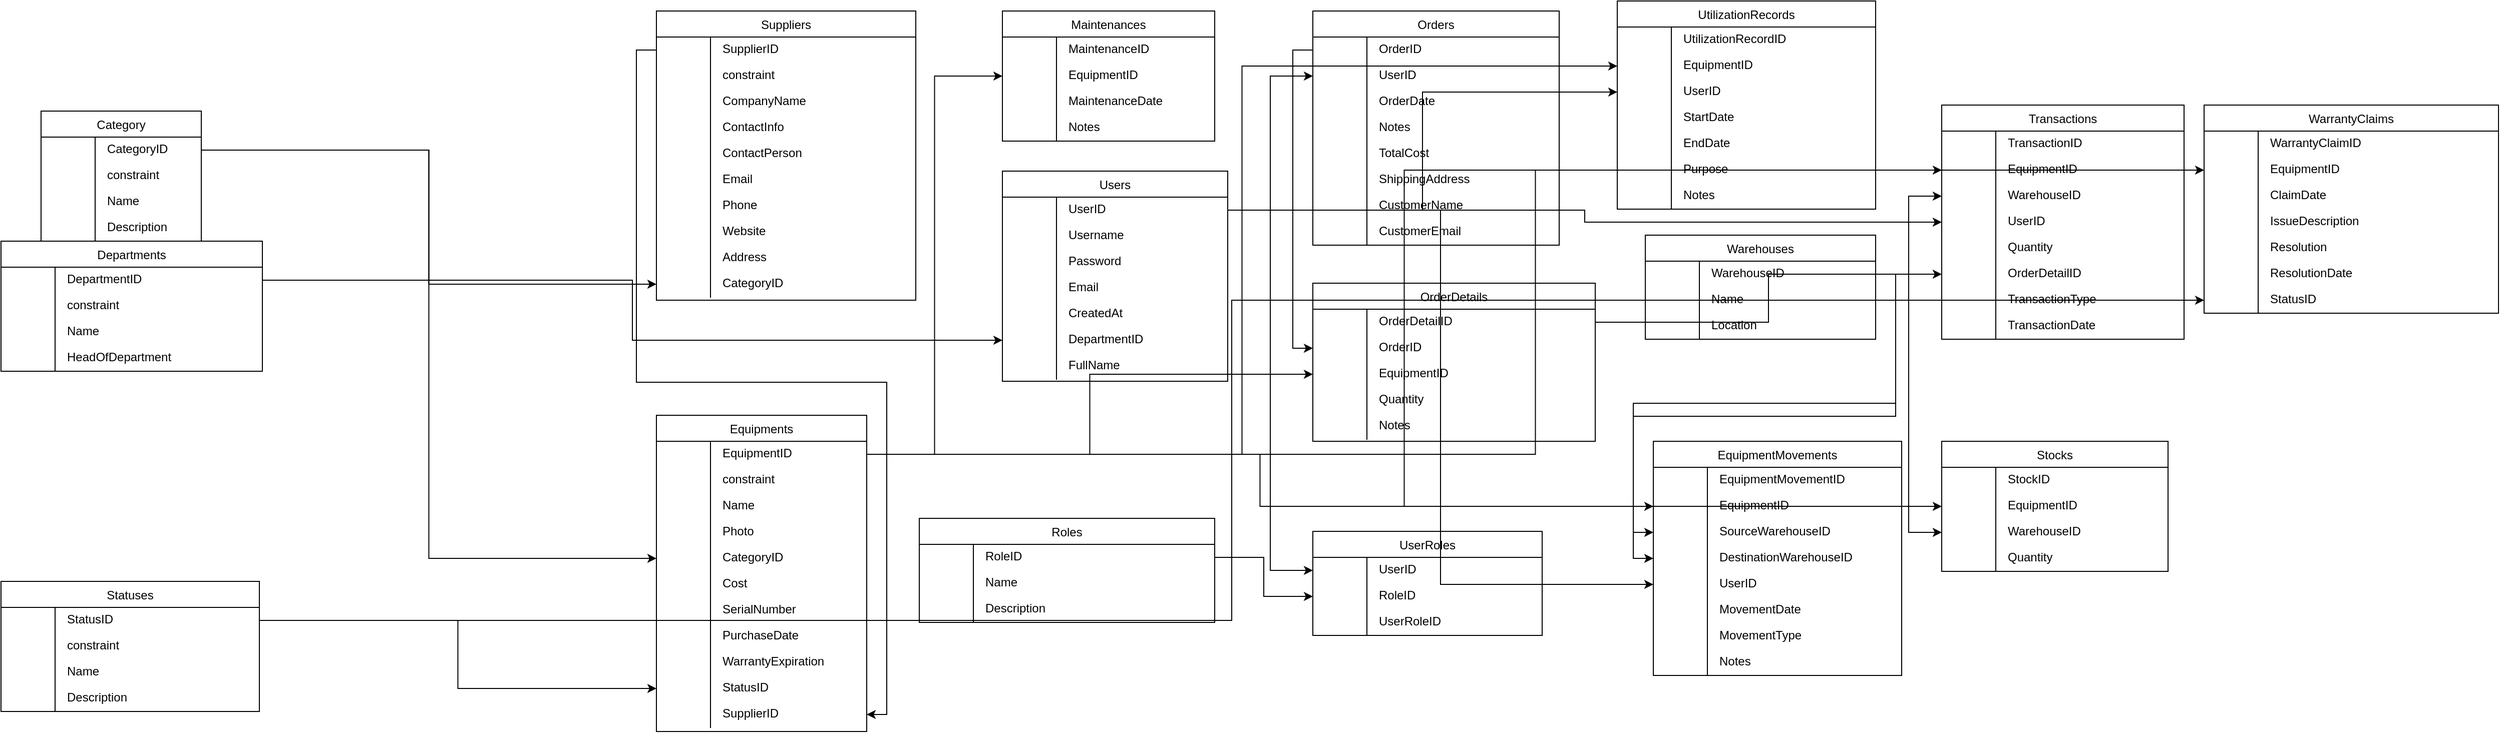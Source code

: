<mxfile version="25.0.3">
  <diagram name="Page-1" id="T10DW3ObnOzF1mfJe_60">
    <mxGraphModel dx="3040" dy="3489" grid="1" gridSize="10" guides="1" tooltips="1" connect="1" arrows="1" fold="1" page="1" pageScale="1" pageWidth="827" pageHeight="1169" math="0" shadow="0">
      <root>
        <mxCell id="0" />
        <mxCell id="1" parent="0" />
        <mxCell id="HZIiBSOwdoPRaEt3oadx-533" value="Category" style="swimlane;fontStyle=0;childLayout=stackLayout;horizontal=1;startSize=26;fillColor=default;horizontalStack=0;resizeParent=1;resizeLast=0;collapsible=1;marginBottom=0;swimlaneFillColor=default;align=center;" vertex="1" parent="1">
          <mxGeometry x="40" y="40" width="160" height="130" as="geometry" />
        </mxCell>
        <mxCell id="HZIiBSOwdoPRaEt3oadx-534" value="CategoryID" style="shape=partialRectangle;top=0;left=0;right=0;bottom=0;align=left;verticalAlign=top;spacingTop=-2;fillColor=none;spacingLeft=64;spacingRight=4;overflow=hidden;rotatable=0;points=[[0,0.5],[1,0.5]];portConstraint=eastwest;dropTarget=0;" vertex="1" parent="HZIiBSOwdoPRaEt3oadx-533">
          <mxGeometry y="26" width="160" height="26" as="geometry" />
        </mxCell>
        <mxCell id="HZIiBSOwdoPRaEt3oadx-535" value="" style="shape=partialRectangle;top=0;left=0;bottom=0;fillColor=none;align=left;verticalAlign=middle;spacingLeft=4;spacingRight=4;overflow=hidden;rotatable=180;points=[];portConstraint=eastwest;part=1;" vertex="1" connectable="0" parent="HZIiBSOwdoPRaEt3oadx-534">
          <mxGeometry width="54" height="26" as="geometry" />
        </mxCell>
        <mxCell id="HZIiBSOwdoPRaEt3oadx-536" value="constraint" style="shape=partialRectangle;top=0;left=0;right=0;bottom=0;align=left;verticalAlign=top;spacingTop=-2;fillColor=none;spacingLeft=64;spacingRight=4;overflow=hidden;rotatable=0;points=[[0,0.5],[1,0.5]];portConstraint=eastwest;dropTarget=0;" vertex="1" parent="HZIiBSOwdoPRaEt3oadx-533">
          <mxGeometry y="52" width="160" height="26" as="geometry" />
        </mxCell>
        <mxCell id="HZIiBSOwdoPRaEt3oadx-537" value="" style="shape=partialRectangle;top=0;left=0;bottom=0;fillColor=none;align=left;verticalAlign=middle;spacingLeft=4;spacingRight=4;overflow=hidden;rotatable=180;points=[];portConstraint=eastwest;part=1;" vertex="1" connectable="0" parent="HZIiBSOwdoPRaEt3oadx-536">
          <mxGeometry width="54" height="26" as="geometry" />
        </mxCell>
        <mxCell id="HZIiBSOwdoPRaEt3oadx-538" value="Name" style="shape=partialRectangle;top=0;left=0;right=0;bottom=0;align=left;verticalAlign=top;spacingTop=-2;fillColor=none;spacingLeft=64;spacingRight=4;overflow=hidden;rotatable=0;points=[[0,0.5],[1,0.5]];portConstraint=eastwest;dropTarget=0;" vertex="1" parent="HZIiBSOwdoPRaEt3oadx-533">
          <mxGeometry y="78" width="160" height="26" as="geometry" />
        </mxCell>
        <mxCell id="HZIiBSOwdoPRaEt3oadx-539" value="" style="shape=partialRectangle;top=0;left=0;bottom=0;fillColor=none;align=left;verticalAlign=middle;spacingLeft=4;spacingRight=4;overflow=hidden;rotatable=180;points=[];portConstraint=eastwest;part=1;" vertex="1" connectable="0" parent="HZIiBSOwdoPRaEt3oadx-538">
          <mxGeometry width="54" height="26" as="geometry" />
        </mxCell>
        <mxCell id="HZIiBSOwdoPRaEt3oadx-540" value="Description" style="shape=partialRectangle;top=0;left=0;right=0;bottom=0;align=left;verticalAlign=top;spacingTop=-2;fillColor=none;spacingLeft=64;spacingRight=4;overflow=hidden;rotatable=0;points=[[0,0.5],[1,0.5]];portConstraint=eastwest;dropTarget=0;" vertex="1" parent="HZIiBSOwdoPRaEt3oadx-533">
          <mxGeometry y="104" width="160" height="26" as="geometry" />
        </mxCell>
        <mxCell id="HZIiBSOwdoPRaEt3oadx-541" value="" style="shape=partialRectangle;top=0;left=0;bottom=0;fillColor=none;align=left;verticalAlign=middle;spacingLeft=4;spacingRight=4;overflow=hidden;rotatable=180;points=[];portConstraint=eastwest;part=1;" vertex="1" connectable="0" parent="HZIiBSOwdoPRaEt3oadx-540">
          <mxGeometry width="54" height="26" as="geometry" />
        </mxCell>
        <mxCell id="HZIiBSOwdoPRaEt3oadx-542" value="Departments" style="swimlane;fontStyle=0;childLayout=stackLayout;horizontal=1;startSize=26;fillColor=default;horizontalStack=0;resizeParent=1;resizeLast=0;collapsible=1;marginBottom=0;swimlaneFillColor=default;align=center;" vertex="1" parent="1">
          <mxGeometry y="170" width="261" height="130" as="geometry" />
        </mxCell>
        <mxCell id="HZIiBSOwdoPRaEt3oadx-543" value="DepartmentID" style="shape=partialRectangle;top=0;left=0;right=0;bottom=0;align=left;verticalAlign=top;spacingTop=-2;fillColor=none;spacingLeft=64;spacingRight=4;overflow=hidden;rotatable=0;points=[[0,0.5],[1,0.5]];portConstraint=eastwest;dropTarget=0;" vertex="1" parent="HZIiBSOwdoPRaEt3oadx-542">
          <mxGeometry y="26" width="261" height="26" as="geometry" />
        </mxCell>
        <mxCell id="HZIiBSOwdoPRaEt3oadx-544" value="" style="shape=partialRectangle;top=0;left=0;bottom=0;fillColor=none;align=left;verticalAlign=middle;spacingLeft=4;spacingRight=4;overflow=hidden;rotatable=180;points=[];portConstraint=eastwest;part=1;" vertex="1" connectable="0" parent="HZIiBSOwdoPRaEt3oadx-543">
          <mxGeometry width="54" height="26" as="geometry" />
        </mxCell>
        <mxCell id="HZIiBSOwdoPRaEt3oadx-545" value="constraint" style="shape=partialRectangle;top=0;left=0;right=0;bottom=0;align=left;verticalAlign=top;spacingTop=-2;fillColor=none;spacingLeft=64;spacingRight=4;overflow=hidden;rotatable=0;points=[[0,0.5],[1,0.5]];portConstraint=eastwest;dropTarget=0;" vertex="1" parent="HZIiBSOwdoPRaEt3oadx-542">
          <mxGeometry y="52" width="261" height="26" as="geometry" />
        </mxCell>
        <mxCell id="HZIiBSOwdoPRaEt3oadx-546" value="" style="shape=partialRectangle;top=0;left=0;bottom=0;fillColor=none;align=left;verticalAlign=middle;spacingLeft=4;spacingRight=4;overflow=hidden;rotatable=180;points=[];portConstraint=eastwest;part=1;" vertex="1" connectable="0" parent="HZIiBSOwdoPRaEt3oadx-545">
          <mxGeometry width="54" height="26" as="geometry" />
        </mxCell>
        <mxCell id="HZIiBSOwdoPRaEt3oadx-547" value="Name" style="shape=partialRectangle;top=0;left=0;right=0;bottom=0;align=left;verticalAlign=top;spacingTop=-2;fillColor=none;spacingLeft=64;spacingRight=4;overflow=hidden;rotatable=0;points=[[0,0.5],[1,0.5]];portConstraint=eastwest;dropTarget=0;" vertex="1" parent="HZIiBSOwdoPRaEt3oadx-542">
          <mxGeometry y="78" width="261" height="26" as="geometry" />
        </mxCell>
        <mxCell id="HZIiBSOwdoPRaEt3oadx-548" value="" style="shape=partialRectangle;top=0;left=0;bottom=0;fillColor=none;align=left;verticalAlign=middle;spacingLeft=4;spacingRight=4;overflow=hidden;rotatable=180;points=[];portConstraint=eastwest;part=1;" vertex="1" connectable="0" parent="HZIiBSOwdoPRaEt3oadx-547">
          <mxGeometry width="54" height="26" as="geometry" />
        </mxCell>
        <mxCell id="HZIiBSOwdoPRaEt3oadx-549" value="HeadOfDepartment" style="shape=partialRectangle;top=0;left=0;right=0;bottom=0;align=left;verticalAlign=top;spacingTop=-2;fillColor=none;spacingLeft=64;spacingRight=4;overflow=hidden;rotatable=0;points=[[0,0.5],[1,0.5]];portConstraint=eastwest;dropTarget=0;" vertex="1" parent="HZIiBSOwdoPRaEt3oadx-542">
          <mxGeometry y="104" width="261" height="26" as="geometry" />
        </mxCell>
        <mxCell id="HZIiBSOwdoPRaEt3oadx-550" value="" style="shape=partialRectangle;top=0;left=0;bottom=0;fillColor=none;align=left;verticalAlign=middle;spacingLeft=4;spacingRight=4;overflow=hidden;rotatable=180;points=[];portConstraint=eastwest;part=1;" vertex="1" connectable="0" parent="HZIiBSOwdoPRaEt3oadx-549">
          <mxGeometry width="54" height="26" as="geometry" />
        </mxCell>
        <mxCell id="HZIiBSOwdoPRaEt3oadx-551" value="Roles" style="swimlane;fontStyle=0;childLayout=stackLayout;horizontal=1;startSize=26;fillColor=default;horizontalStack=0;resizeParent=1;resizeLast=0;collapsible=1;marginBottom=0;swimlaneFillColor=default;align=center;" vertex="1" parent="1">
          <mxGeometry x="917" y="447" width="295" height="104" as="geometry" />
        </mxCell>
        <mxCell id="HZIiBSOwdoPRaEt3oadx-552" value="RoleID" style="shape=partialRectangle;top=0;left=0;right=0;bottom=0;align=left;verticalAlign=top;spacingTop=-2;fillColor=none;spacingLeft=64;spacingRight=4;overflow=hidden;rotatable=0;points=[[0,0.5],[1,0.5]];portConstraint=eastwest;dropTarget=0;" vertex="1" parent="HZIiBSOwdoPRaEt3oadx-551">
          <mxGeometry y="26" width="295" height="26" as="geometry" />
        </mxCell>
        <mxCell id="HZIiBSOwdoPRaEt3oadx-553" value="" style="shape=partialRectangle;top=0;left=0;bottom=0;fillColor=none;align=left;verticalAlign=middle;spacingLeft=4;spacingRight=4;overflow=hidden;rotatable=180;points=[];portConstraint=eastwest;part=1;" vertex="1" connectable="0" parent="HZIiBSOwdoPRaEt3oadx-552">
          <mxGeometry width="54" height="26" as="geometry" />
        </mxCell>
        <mxCell id="HZIiBSOwdoPRaEt3oadx-556" value="Name" style="shape=partialRectangle;top=0;left=0;right=0;bottom=0;align=left;verticalAlign=top;spacingTop=-2;fillColor=none;spacingLeft=64;spacingRight=4;overflow=hidden;rotatable=0;points=[[0,0.5],[1,0.5]];portConstraint=eastwest;dropTarget=0;" vertex="1" parent="HZIiBSOwdoPRaEt3oadx-551">
          <mxGeometry y="52" width="295" height="26" as="geometry" />
        </mxCell>
        <mxCell id="HZIiBSOwdoPRaEt3oadx-557" value="" style="shape=partialRectangle;top=0;left=0;bottom=0;fillColor=none;align=left;verticalAlign=middle;spacingLeft=4;spacingRight=4;overflow=hidden;rotatable=180;points=[];portConstraint=eastwest;part=1;" vertex="1" connectable="0" parent="HZIiBSOwdoPRaEt3oadx-556">
          <mxGeometry width="54" height="26" as="geometry" />
        </mxCell>
        <mxCell id="HZIiBSOwdoPRaEt3oadx-558" value="Description" style="shape=partialRectangle;top=0;left=0;right=0;bottom=0;align=left;verticalAlign=top;spacingTop=-2;fillColor=none;spacingLeft=64;spacingRight=4;overflow=hidden;rotatable=0;points=[[0,0.5],[1,0.5]];portConstraint=eastwest;dropTarget=0;" vertex="1" parent="HZIiBSOwdoPRaEt3oadx-551">
          <mxGeometry y="78" width="295" height="26" as="geometry" />
        </mxCell>
        <mxCell id="HZIiBSOwdoPRaEt3oadx-559" value="" style="shape=partialRectangle;top=0;left=0;bottom=0;fillColor=none;align=left;verticalAlign=middle;spacingLeft=4;spacingRight=4;overflow=hidden;rotatable=180;points=[];portConstraint=eastwest;part=1;" vertex="1" connectable="0" parent="HZIiBSOwdoPRaEt3oadx-558">
          <mxGeometry width="54" height="26" as="geometry" />
        </mxCell>
        <mxCell id="HZIiBSOwdoPRaEt3oadx-560" value="Statuses" style="swimlane;fontStyle=0;childLayout=stackLayout;horizontal=1;startSize=26;fillColor=default;horizontalStack=0;resizeParent=1;resizeLast=0;collapsible=1;marginBottom=0;swimlaneFillColor=default;align=center;" vertex="1" parent="1">
          <mxGeometry y="510" width="258" height="130" as="geometry" />
        </mxCell>
        <mxCell id="HZIiBSOwdoPRaEt3oadx-561" value="StatusID" style="shape=partialRectangle;top=0;left=0;right=0;bottom=0;align=left;verticalAlign=top;spacingTop=-2;fillColor=none;spacingLeft=64;spacingRight=4;overflow=hidden;rotatable=0;points=[[0,0.5],[1,0.5]];portConstraint=eastwest;dropTarget=0;" vertex="1" parent="HZIiBSOwdoPRaEt3oadx-560">
          <mxGeometry y="26" width="258" height="26" as="geometry" />
        </mxCell>
        <mxCell id="HZIiBSOwdoPRaEt3oadx-562" value="" style="shape=partialRectangle;top=0;left=0;bottom=0;fillColor=none;align=left;verticalAlign=middle;spacingLeft=4;spacingRight=4;overflow=hidden;rotatable=180;points=[];portConstraint=eastwest;part=1;" vertex="1" connectable="0" parent="HZIiBSOwdoPRaEt3oadx-561">
          <mxGeometry width="54" height="26" as="geometry" />
        </mxCell>
        <mxCell id="HZIiBSOwdoPRaEt3oadx-563" value="constraint" style="shape=partialRectangle;top=0;left=0;right=0;bottom=0;align=left;verticalAlign=top;spacingTop=-2;fillColor=none;spacingLeft=64;spacingRight=4;overflow=hidden;rotatable=0;points=[[0,0.5],[1,0.5]];portConstraint=eastwest;dropTarget=0;" vertex="1" parent="HZIiBSOwdoPRaEt3oadx-560">
          <mxGeometry y="52" width="258" height="26" as="geometry" />
        </mxCell>
        <mxCell id="HZIiBSOwdoPRaEt3oadx-564" value="" style="shape=partialRectangle;top=0;left=0;bottom=0;fillColor=none;align=left;verticalAlign=middle;spacingLeft=4;spacingRight=4;overflow=hidden;rotatable=180;points=[];portConstraint=eastwest;part=1;" vertex="1" connectable="0" parent="HZIiBSOwdoPRaEt3oadx-563">
          <mxGeometry width="54" height="26" as="geometry" />
        </mxCell>
        <mxCell id="HZIiBSOwdoPRaEt3oadx-565" value="Name" style="shape=partialRectangle;top=0;left=0;right=0;bottom=0;align=left;verticalAlign=top;spacingTop=-2;fillColor=none;spacingLeft=64;spacingRight=4;overflow=hidden;rotatable=0;points=[[0,0.5],[1,0.5]];portConstraint=eastwest;dropTarget=0;" vertex="1" parent="HZIiBSOwdoPRaEt3oadx-560">
          <mxGeometry y="78" width="258" height="26" as="geometry" />
        </mxCell>
        <mxCell id="HZIiBSOwdoPRaEt3oadx-566" value="" style="shape=partialRectangle;top=0;left=0;bottom=0;fillColor=none;align=left;verticalAlign=middle;spacingLeft=4;spacingRight=4;overflow=hidden;rotatable=180;points=[];portConstraint=eastwest;part=1;" vertex="1" connectable="0" parent="HZIiBSOwdoPRaEt3oadx-565">
          <mxGeometry width="54" height="26" as="geometry" />
        </mxCell>
        <mxCell id="HZIiBSOwdoPRaEt3oadx-567" value="Description" style="shape=partialRectangle;top=0;left=0;right=0;bottom=0;align=left;verticalAlign=top;spacingTop=-2;fillColor=none;spacingLeft=64;spacingRight=4;overflow=hidden;rotatable=0;points=[[0,0.5],[1,0.5]];portConstraint=eastwest;dropTarget=0;" vertex="1" parent="HZIiBSOwdoPRaEt3oadx-560">
          <mxGeometry y="104" width="258" height="26" as="geometry" />
        </mxCell>
        <mxCell id="HZIiBSOwdoPRaEt3oadx-568" value="" style="shape=partialRectangle;top=0;left=0;bottom=0;fillColor=none;align=left;verticalAlign=middle;spacingLeft=4;spacingRight=4;overflow=hidden;rotatable=180;points=[];portConstraint=eastwest;part=1;" vertex="1" connectable="0" parent="HZIiBSOwdoPRaEt3oadx-567">
          <mxGeometry width="54" height="26" as="geometry" />
        </mxCell>
        <mxCell id="HZIiBSOwdoPRaEt3oadx-569" value="Suppliers" style="swimlane;fontStyle=0;childLayout=stackLayout;horizontal=1;startSize=26;fillColor=default;horizontalStack=0;resizeParent=1;resizeLast=0;collapsible=1;marginBottom=0;swimlaneFillColor=default;align=center;" vertex="1" parent="1">
          <mxGeometry x="654.5" y="-60" width="259" height="289" as="geometry" />
        </mxCell>
        <mxCell id="HZIiBSOwdoPRaEt3oadx-570" value="SupplierID" style="shape=partialRectangle;top=0;left=0;right=0;bottom=0;align=left;verticalAlign=top;spacingTop=-2;fillColor=none;spacingLeft=64;spacingRight=4;overflow=hidden;rotatable=0;points=[[0,0.5],[1,0.5]];portConstraint=eastwest;dropTarget=0;" vertex="1" parent="HZIiBSOwdoPRaEt3oadx-569">
          <mxGeometry y="26" width="259" height="26" as="geometry" />
        </mxCell>
        <mxCell id="HZIiBSOwdoPRaEt3oadx-571" value="" style="shape=partialRectangle;top=0;left=0;bottom=0;fillColor=none;align=left;verticalAlign=middle;spacingLeft=4;spacingRight=4;overflow=hidden;rotatable=180;points=[];portConstraint=eastwest;part=1;" vertex="1" connectable="0" parent="HZIiBSOwdoPRaEt3oadx-570">
          <mxGeometry width="54" height="26" as="geometry" />
        </mxCell>
        <mxCell id="HZIiBSOwdoPRaEt3oadx-572" value="constraint" style="shape=partialRectangle;top=0;left=0;right=0;bottom=0;align=left;verticalAlign=top;spacingTop=-2;fillColor=none;spacingLeft=64;spacingRight=4;overflow=hidden;rotatable=0;points=[[0,0.5],[1,0.5]];portConstraint=eastwest;dropTarget=0;" vertex="1" parent="HZIiBSOwdoPRaEt3oadx-569">
          <mxGeometry y="52" width="259" height="26" as="geometry" />
        </mxCell>
        <mxCell id="HZIiBSOwdoPRaEt3oadx-573" value="" style="shape=partialRectangle;top=0;left=0;bottom=0;fillColor=none;align=left;verticalAlign=middle;spacingLeft=4;spacingRight=4;overflow=hidden;rotatable=180;points=[];portConstraint=eastwest;part=1;" vertex="1" connectable="0" parent="HZIiBSOwdoPRaEt3oadx-572">
          <mxGeometry width="54" height="26" as="geometry" />
        </mxCell>
        <mxCell id="HZIiBSOwdoPRaEt3oadx-574" value="CompanyName" style="shape=partialRectangle;top=0;left=0;right=0;bottom=0;align=left;verticalAlign=top;spacingTop=-2;fillColor=none;spacingLeft=64;spacingRight=4;overflow=hidden;rotatable=0;points=[[0,0.5],[1,0.5]];portConstraint=eastwest;dropTarget=0;" vertex="1" parent="HZIiBSOwdoPRaEt3oadx-569">
          <mxGeometry y="78" width="259" height="26" as="geometry" />
        </mxCell>
        <mxCell id="HZIiBSOwdoPRaEt3oadx-575" value="" style="shape=partialRectangle;top=0;left=0;bottom=0;fillColor=none;align=left;verticalAlign=middle;spacingLeft=4;spacingRight=4;overflow=hidden;rotatable=180;points=[];portConstraint=eastwest;part=1;" vertex="1" connectable="0" parent="HZIiBSOwdoPRaEt3oadx-574">
          <mxGeometry width="54" height="26" as="geometry" />
        </mxCell>
        <mxCell id="HZIiBSOwdoPRaEt3oadx-576" value="ContactInfo" style="shape=partialRectangle;top=0;left=0;right=0;bottom=0;align=left;verticalAlign=top;spacingTop=-2;fillColor=none;spacingLeft=64;spacingRight=4;overflow=hidden;rotatable=0;points=[[0,0.5],[1,0.5]];portConstraint=eastwest;dropTarget=0;" vertex="1" parent="HZIiBSOwdoPRaEt3oadx-569">
          <mxGeometry y="104" width="259" height="26" as="geometry" />
        </mxCell>
        <mxCell id="HZIiBSOwdoPRaEt3oadx-577" value="" style="shape=partialRectangle;top=0;left=0;bottom=0;fillColor=none;align=left;verticalAlign=middle;spacingLeft=4;spacingRight=4;overflow=hidden;rotatable=180;points=[];portConstraint=eastwest;part=1;" vertex="1" connectable="0" parent="HZIiBSOwdoPRaEt3oadx-576">
          <mxGeometry width="54" height="26" as="geometry" />
        </mxCell>
        <mxCell id="HZIiBSOwdoPRaEt3oadx-578" value="ContactPerson" style="shape=partialRectangle;top=0;left=0;right=0;bottom=0;align=left;verticalAlign=top;spacingTop=-2;fillColor=none;spacingLeft=64;spacingRight=4;overflow=hidden;rotatable=0;points=[[0,0.5],[1,0.5]];portConstraint=eastwest;dropTarget=0;" vertex="1" parent="HZIiBSOwdoPRaEt3oadx-569">
          <mxGeometry y="130" width="259" height="26" as="geometry" />
        </mxCell>
        <mxCell id="HZIiBSOwdoPRaEt3oadx-579" value="" style="shape=partialRectangle;top=0;left=0;bottom=0;fillColor=none;align=left;verticalAlign=middle;spacingLeft=4;spacingRight=4;overflow=hidden;rotatable=180;points=[];portConstraint=eastwest;part=1;" vertex="1" connectable="0" parent="HZIiBSOwdoPRaEt3oadx-578">
          <mxGeometry width="54" height="26" as="geometry" />
        </mxCell>
        <mxCell id="HZIiBSOwdoPRaEt3oadx-580" value="Email" style="shape=partialRectangle;top=0;left=0;right=0;bottom=0;align=left;verticalAlign=top;spacingTop=-2;fillColor=none;spacingLeft=64;spacingRight=4;overflow=hidden;rotatable=0;points=[[0,0.5],[1,0.5]];portConstraint=eastwest;dropTarget=0;" vertex="1" parent="HZIiBSOwdoPRaEt3oadx-569">
          <mxGeometry y="156" width="259" height="26" as="geometry" />
        </mxCell>
        <mxCell id="HZIiBSOwdoPRaEt3oadx-581" value="" style="shape=partialRectangle;top=0;left=0;bottom=0;fillColor=none;align=left;verticalAlign=middle;spacingLeft=4;spacingRight=4;overflow=hidden;rotatable=180;points=[];portConstraint=eastwest;part=1;" vertex="1" connectable="0" parent="HZIiBSOwdoPRaEt3oadx-580">
          <mxGeometry width="54" height="26" as="geometry" />
        </mxCell>
        <mxCell id="HZIiBSOwdoPRaEt3oadx-582" value="Phone" style="shape=partialRectangle;top=0;left=0;right=0;bottom=0;align=left;verticalAlign=top;spacingTop=-2;fillColor=none;spacingLeft=64;spacingRight=4;overflow=hidden;rotatable=0;points=[[0,0.5],[1,0.5]];portConstraint=eastwest;dropTarget=0;" vertex="1" parent="HZIiBSOwdoPRaEt3oadx-569">
          <mxGeometry y="182" width="259" height="26" as="geometry" />
        </mxCell>
        <mxCell id="HZIiBSOwdoPRaEt3oadx-583" value="" style="shape=partialRectangle;top=0;left=0;bottom=0;fillColor=none;align=left;verticalAlign=middle;spacingLeft=4;spacingRight=4;overflow=hidden;rotatable=180;points=[];portConstraint=eastwest;part=1;" vertex="1" connectable="0" parent="HZIiBSOwdoPRaEt3oadx-582">
          <mxGeometry width="54" height="26" as="geometry" />
        </mxCell>
        <mxCell id="HZIiBSOwdoPRaEt3oadx-584" value="Website" style="shape=partialRectangle;top=0;left=0;right=0;bottom=0;align=left;verticalAlign=top;spacingTop=-2;fillColor=none;spacingLeft=64;spacingRight=4;overflow=hidden;rotatable=0;points=[[0,0.5],[1,0.5]];portConstraint=eastwest;dropTarget=0;" vertex="1" parent="HZIiBSOwdoPRaEt3oadx-569">
          <mxGeometry y="208" width="259" height="26" as="geometry" />
        </mxCell>
        <mxCell id="HZIiBSOwdoPRaEt3oadx-585" value="" style="shape=partialRectangle;top=0;left=0;bottom=0;fillColor=none;align=left;verticalAlign=middle;spacingLeft=4;spacingRight=4;overflow=hidden;rotatable=180;points=[];portConstraint=eastwest;part=1;" vertex="1" connectable="0" parent="HZIiBSOwdoPRaEt3oadx-584">
          <mxGeometry width="54" height="26" as="geometry" />
        </mxCell>
        <mxCell id="HZIiBSOwdoPRaEt3oadx-586" value="Address" style="shape=partialRectangle;top=0;left=0;right=0;bottom=0;align=left;verticalAlign=top;spacingTop=-2;fillColor=none;spacingLeft=64;spacingRight=4;overflow=hidden;rotatable=0;points=[[0,0.5],[1,0.5]];portConstraint=eastwest;dropTarget=0;" vertex="1" parent="HZIiBSOwdoPRaEt3oadx-569">
          <mxGeometry y="234" width="259" height="26" as="geometry" />
        </mxCell>
        <mxCell id="HZIiBSOwdoPRaEt3oadx-587" value="" style="shape=partialRectangle;top=0;left=0;bottom=0;fillColor=none;align=left;verticalAlign=middle;spacingLeft=4;spacingRight=4;overflow=hidden;rotatable=180;points=[];portConstraint=eastwest;part=1;" vertex="1" connectable="0" parent="HZIiBSOwdoPRaEt3oadx-586">
          <mxGeometry width="54" height="26" as="geometry" />
        </mxCell>
        <mxCell id="HZIiBSOwdoPRaEt3oadx-588" value="CategoryID" style="shape=partialRectangle;top=0;left=0;right=0;bottom=0;align=left;verticalAlign=top;spacingTop=-2;fillColor=none;spacingLeft=64;spacingRight=4;overflow=hidden;rotatable=0;points=[[0,0.5],[1,0.5]];portConstraint=eastwest;dropTarget=0;" vertex="1" parent="HZIiBSOwdoPRaEt3oadx-569">
          <mxGeometry y="260" width="259" height="26" as="geometry" />
        </mxCell>
        <mxCell id="HZIiBSOwdoPRaEt3oadx-589" value="" style="shape=partialRectangle;top=0;left=0;bottom=0;fillColor=none;align=left;verticalAlign=middle;spacingLeft=4;spacingRight=4;overflow=hidden;rotatable=180;points=[];portConstraint=eastwest;part=1;" vertex="1" connectable="0" parent="HZIiBSOwdoPRaEt3oadx-588">
          <mxGeometry width="54" height="26" as="geometry" />
        </mxCell>
        <mxCell id="HZIiBSOwdoPRaEt3oadx-596" value="Equipments" style="swimlane;fontStyle=0;childLayout=stackLayout;horizontal=1;startSize=26;fillColor=default;horizontalStack=0;resizeParent=1;resizeLast=0;collapsible=1;marginBottom=0;swimlaneFillColor=default;align=center;" vertex="1" parent="1">
          <mxGeometry x="654.5" y="344" width="210" height="316" as="geometry" />
        </mxCell>
        <mxCell id="HZIiBSOwdoPRaEt3oadx-597" value="EquipmentID" style="shape=partialRectangle;top=0;left=0;right=0;bottom=0;align=left;verticalAlign=top;spacingTop=-2;fillColor=none;spacingLeft=64;spacingRight=4;overflow=hidden;rotatable=0;points=[[0,0.5],[1,0.5]];portConstraint=eastwest;dropTarget=0;" vertex="1" parent="HZIiBSOwdoPRaEt3oadx-596">
          <mxGeometry y="26" width="210" height="26" as="geometry" />
        </mxCell>
        <mxCell id="HZIiBSOwdoPRaEt3oadx-598" value="" style="shape=partialRectangle;top=0;left=0;bottom=0;fillColor=none;align=left;verticalAlign=middle;spacingLeft=4;spacingRight=4;overflow=hidden;rotatable=180;points=[];portConstraint=eastwest;part=1;" vertex="1" connectable="0" parent="HZIiBSOwdoPRaEt3oadx-597">
          <mxGeometry width="54" height="26" as="geometry" />
        </mxCell>
        <mxCell id="HZIiBSOwdoPRaEt3oadx-599" value="constraint" style="shape=partialRectangle;top=0;left=0;right=0;bottom=0;align=left;verticalAlign=top;spacingTop=-2;fillColor=none;spacingLeft=64;spacingRight=4;overflow=hidden;rotatable=0;points=[[0,0.5],[1,0.5]];portConstraint=eastwest;dropTarget=0;" vertex="1" parent="HZIiBSOwdoPRaEt3oadx-596">
          <mxGeometry y="52" width="210" height="26" as="geometry" />
        </mxCell>
        <mxCell id="HZIiBSOwdoPRaEt3oadx-600" value="" style="shape=partialRectangle;top=0;left=0;bottom=0;fillColor=none;align=left;verticalAlign=middle;spacingLeft=4;spacingRight=4;overflow=hidden;rotatable=180;points=[];portConstraint=eastwest;part=1;" vertex="1" connectable="0" parent="HZIiBSOwdoPRaEt3oadx-599">
          <mxGeometry width="54" height="26" as="geometry" />
        </mxCell>
        <mxCell id="HZIiBSOwdoPRaEt3oadx-601" value="Name" style="shape=partialRectangle;top=0;left=0;right=0;bottom=0;align=left;verticalAlign=top;spacingTop=-2;fillColor=none;spacingLeft=64;spacingRight=4;overflow=hidden;rotatable=0;points=[[0,0.5],[1,0.5]];portConstraint=eastwest;dropTarget=0;" vertex="1" parent="HZIiBSOwdoPRaEt3oadx-596">
          <mxGeometry y="78" width="210" height="26" as="geometry" />
        </mxCell>
        <mxCell id="HZIiBSOwdoPRaEt3oadx-602" value="" style="shape=partialRectangle;top=0;left=0;bottom=0;fillColor=none;align=left;verticalAlign=middle;spacingLeft=4;spacingRight=4;overflow=hidden;rotatable=180;points=[];portConstraint=eastwest;part=1;" vertex="1" connectable="0" parent="HZIiBSOwdoPRaEt3oadx-601">
          <mxGeometry width="54" height="26" as="geometry" />
        </mxCell>
        <mxCell id="HZIiBSOwdoPRaEt3oadx-603" value="Photo" style="shape=partialRectangle;top=0;left=0;right=0;bottom=0;align=left;verticalAlign=top;spacingTop=-2;fillColor=none;spacingLeft=64;spacingRight=4;overflow=hidden;rotatable=0;points=[[0,0.5],[1,0.5]];portConstraint=eastwest;dropTarget=0;" vertex="1" parent="HZIiBSOwdoPRaEt3oadx-596">
          <mxGeometry y="104" width="210" height="26" as="geometry" />
        </mxCell>
        <mxCell id="HZIiBSOwdoPRaEt3oadx-604" value="" style="shape=partialRectangle;top=0;left=0;bottom=0;fillColor=none;align=left;verticalAlign=middle;spacingLeft=4;spacingRight=4;overflow=hidden;rotatable=180;points=[];portConstraint=eastwest;part=1;" vertex="1" connectable="0" parent="HZIiBSOwdoPRaEt3oadx-603">
          <mxGeometry width="54" height="26" as="geometry" />
        </mxCell>
        <mxCell id="HZIiBSOwdoPRaEt3oadx-605" value="CategoryID" style="shape=partialRectangle;top=0;left=0;right=0;bottom=0;align=left;verticalAlign=top;spacingTop=-2;fillColor=none;spacingLeft=64;spacingRight=4;overflow=hidden;rotatable=0;points=[[0,0.5],[1,0.5]];portConstraint=eastwest;dropTarget=0;" vertex="1" parent="HZIiBSOwdoPRaEt3oadx-596">
          <mxGeometry y="130" width="210" height="26" as="geometry" />
        </mxCell>
        <mxCell id="HZIiBSOwdoPRaEt3oadx-606" value="" style="shape=partialRectangle;top=0;left=0;bottom=0;fillColor=none;align=left;verticalAlign=middle;spacingLeft=4;spacingRight=4;overflow=hidden;rotatable=180;points=[];portConstraint=eastwest;part=1;" vertex="1" connectable="0" parent="HZIiBSOwdoPRaEt3oadx-605">
          <mxGeometry width="54" height="26" as="geometry" />
        </mxCell>
        <mxCell id="HZIiBSOwdoPRaEt3oadx-613" value="Cost" style="shape=partialRectangle;top=0;left=0;right=0;bottom=0;align=left;verticalAlign=top;spacingTop=-2;fillColor=none;spacingLeft=64;spacingRight=4;overflow=hidden;rotatable=0;points=[[0,0.5],[1,0.5]];portConstraint=eastwest;dropTarget=0;" vertex="1" parent="HZIiBSOwdoPRaEt3oadx-596">
          <mxGeometry y="156" width="210" height="26" as="geometry" />
        </mxCell>
        <mxCell id="HZIiBSOwdoPRaEt3oadx-614" value="" style="shape=partialRectangle;top=0;left=0;bottom=0;fillColor=none;align=left;verticalAlign=middle;spacingLeft=4;spacingRight=4;overflow=hidden;rotatable=180;points=[];portConstraint=eastwest;part=1;" vertex="1" connectable="0" parent="HZIiBSOwdoPRaEt3oadx-613">
          <mxGeometry width="54" height="26" as="geometry" />
        </mxCell>
        <mxCell id="HZIiBSOwdoPRaEt3oadx-615" value="SerialNumber" style="shape=partialRectangle;top=0;left=0;right=0;bottom=0;align=left;verticalAlign=top;spacingTop=-2;fillColor=none;spacingLeft=64;spacingRight=4;overflow=hidden;rotatable=0;points=[[0,0.5],[1,0.5]];portConstraint=eastwest;dropTarget=0;" vertex="1" parent="HZIiBSOwdoPRaEt3oadx-596">
          <mxGeometry y="182" width="210" height="26" as="geometry" />
        </mxCell>
        <mxCell id="HZIiBSOwdoPRaEt3oadx-616" value="" style="shape=partialRectangle;top=0;left=0;bottom=0;fillColor=none;align=left;verticalAlign=middle;spacingLeft=4;spacingRight=4;overflow=hidden;rotatable=180;points=[];portConstraint=eastwest;part=1;" vertex="1" connectable="0" parent="HZIiBSOwdoPRaEt3oadx-615">
          <mxGeometry width="54" height="26" as="geometry" />
        </mxCell>
        <mxCell id="HZIiBSOwdoPRaEt3oadx-617" value="PurchaseDate" style="shape=partialRectangle;top=0;left=0;right=0;bottom=0;align=left;verticalAlign=top;spacingTop=-2;fillColor=none;spacingLeft=64;spacingRight=4;overflow=hidden;rotatable=0;points=[[0,0.5],[1,0.5]];portConstraint=eastwest;dropTarget=0;" vertex="1" parent="HZIiBSOwdoPRaEt3oadx-596">
          <mxGeometry y="208" width="210" height="26" as="geometry" />
        </mxCell>
        <mxCell id="HZIiBSOwdoPRaEt3oadx-618" value="" style="shape=partialRectangle;top=0;left=0;bottom=0;fillColor=none;align=left;verticalAlign=middle;spacingLeft=4;spacingRight=4;overflow=hidden;rotatable=180;points=[];portConstraint=eastwest;part=1;" vertex="1" connectable="0" parent="HZIiBSOwdoPRaEt3oadx-617">
          <mxGeometry width="54" height="26" as="geometry" />
        </mxCell>
        <mxCell id="HZIiBSOwdoPRaEt3oadx-619" value="WarrantyExpiration" style="shape=partialRectangle;top=0;left=0;right=0;bottom=0;align=left;verticalAlign=top;spacingTop=-2;fillColor=none;spacingLeft=64;spacingRight=4;overflow=hidden;rotatable=0;points=[[0,0.5],[1,0.5]];portConstraint=eastwest;dropTarget=0;" vertex="1" parent="HZIiBSOwdoPRaEt3oadx-596">
          <mxGeometry y="234" width="210" height="26" as="geometry" />
        </mxCell>
        <mxCell id="HZIiBSOwdoPRaEt3oadx-620" value="" style="shape=partialRectangle;top=0;left=0;bottom=0;fillColor=none;align=left;verticalAlign=middle;spacingLeft=4;spacingRight=4;overflow=hidden;rotatable=180;points=[];portConstraint=eastwest;part=1;" vertex="1" connectable="0" parent="HZIiBSOwdoPRaEt3oadx-619">
          <mxGeometry width="54" height="26" as="geometry" />
        </mxCell>
        <mxCell id="HZIiBSOwdoPRaEt3oadx-621" value="StatusID" style="shape=partialRectangle;top=0;left=0;right=0;bottom=0;align=left;verticalAlign=top;spacingTop=-2;fillColor=none;spacingLeft=64;spacingRight=4;overflow=hidden;rotatable=0;points=[[0,0.5],[1,0.5]];portConstraint=eastwest;dropTarget=0;" vertex="1" parent="HZIiBSOwdoPRaEt3oadx-596">
          <mxGeometry y="260" width="210" height="26" as="geometry" />
        </mxCell>
        <mxCell id="HZIiBSOwdoPRaEt3oadx-622" value="" style="shape=partialRectangle;top=0;left=0;bottom=0;fillColor=none;align=left;verticalAlign=middle;spacingLeft=4;spacingRight=4;overflow=hidden;rotatable=180;points=[];portConstraint=eastwest;part=1;" vertex="1" connectable="0" parent="HZIiBSOwdoPRaEt3oadx-621">
          <mxGeometry width="54" height="26" as="geometry" />
        </mxCell>
        <mxCell id="HZIiBSOwdoPRaEt3oadx-629" value="SupplierID" style="shape=partialRectangle;top=0;left=0;right=0;bottom=0;align=left;verticalAlign=top;spacingTop=-2;fillColor=none;spacingLeft=64;spacingRight=4;overflow=hidden;rotatable=0;points=[[0,0.5],[1,0.5]];portConstraint=eastwest;dropTarget=0;" vertex="1" parent="HZIiBSOwdoPRaEt3oadx-596">
          <mxGeometry y="286" width="210" height="26" as="geometry" />
        </mxCell>
        <mxCell id="HZIiBSOwdoPRaEt3oadx-630" value="" style="shape=partialRectangle;top=0;left=0;bottom=0;fillColor=none;align=left;verticalAlign=middle;spacingLeft=4;spacingRight=4;overflow=hidden;rotatable=180;points=[];portConstraint=eastwest;part=1;" vertex="1" connectable="0" parent="HZIiBSOwdoPRaEt3oadx-629">
          <mxGeometry width="54" height="26" as="geometry" />
        </mxCell>
        <mxCell id="HZIiBSOwdoPRaEt3oadx-637" value="Maintenances" style="swimlane;fontStyle=0;childLayout=stackLayout;horizontal=1;startSize=26;fillColor=default;horizontalStack=0;resizeParent=1;resizeLast=0;collapsible=1;marginBottom=0;swimlaneFillColor=default;align=center;" vertex="1" parent="1">
          <mxGeometry x="1000" y="-60" width="212" height="130" as="geometry" />
        </mxCell>
        <mxCell id="HZIiBSOwdoPRaEt3oadx-638" value="MaintenanceID" style="shape=partialRectangle;top=0;left=0;right=0;bottom=0;align=left;verticalAlign=top;spacingTop=-2;fillColor=none;spacingLeft=64;spacingRight=4;overflow=hidden;rotatable=0;points=[[0,0.5],[1,0.5]];portConstraint=eastwest;dropTarget=0;" vertex="1" parent="HZIiBSOwdoPRaEt3oadx-637">
          <mxGeometry y="26" width="212" height="26" as="geometry" />
        </mxCell>
        <mxCell id="HZIiBSOwdoPRaEt3oadx-639" value="" style="shape=partialRectangle;top=0;left=0;bottom=0;fillColor=none;align=left;verticalAlign=middle;spacingLeft=4;spacingRight=4;overflow=hidden;rotatable=180;points=[];portConstraint=eastwest;part=1;" vertex="1" connectable="0" parent="HZIiBSOwdoPRaEt3oadx-638">
          <mxGeometry width="54" height="26" as="geometry" />
        </mxCell>
        <mxCell id="HZIiBSOwdoPRaEt3oadx-642" value="EquipmentID" style="shape=partialRectangle;top=0;left=0;right=0;bottom=0;align=left;verticalAlign=top;spacingTop=-2;fillColor=none;spacingLeft=64;spacingRight=4;overflow=hidden;rotatable=0;points=[[0,0.5],[1,0.5]];portConstraint=eastwest;dropTarget=0;" vertex="1" parent="HZIiBSOwdoPRaEt3oadx-637">
          <mxGeometry y="52" width="212" height="26" as="geometry" />
        </mxCell>
        <mxCell id="HZIiBSOwdoPRaEt3oadx-643" value="" style="shape=partialRectangle;top=0;left=0;bottom=0;fillColor=none;align=left;verticalAlign=middle;spacingLeft=4;spacingRight=4;overflow=hidden;rotatable=180;points=[];portConstraint=eastwest;part=1;" vertex="1" connectable="0" parent="HZIiBSOwdoPRaEt3oadx-642">
          <mxGeometry width="54" height="26" as="geometry" />
        </mxCell>
        <mxCell id="HZIiBSOwdoPRaEt3oadx-650" value="MaintenanceDate" style="shape=partialRectangle;top=0;left=0;right=0;bottom=0;align=left;verticalAlign=top;spacingTop=-2;fillColor=none;spacingLeft=64;spacingRight=4;overflow=hidden;rotatable=0;points=[[0,0.5],[1,0.5]];portConstraint=eastwest;dropTarget=0;" vertex="1" parent="HZIiBSOwdoPRaEt3oadx-637">
          <mxGeometry y="78" width="212" height="26" as="geometry" />
        </mxCell>
        <mxCell id="HZIiBSOwdoPRaEt3oadx-651" value="" style="shape=partialRectangle;top=0;left=0;bottom=0;fillColor=none;align=left;verticalAlign=middle;spacingLeft=4;spacingRight=4;overflow=hidden;rotatable=180;points=[];portConstraint=eastwest;part=1;" vertex="1" connectable="0" parent="HZIiBSOwdoPRaEt3oadx-650">
          <mxGeometry width="54" height="26" as="geometry" />
        </mxCell>
        <mxCell id="HZIiBSOwdoPRaEt3oadx-652" value="Notes" style="shape=partialRectangle;top=0;left=0;right=0;bottom=0;align=left;verticalAlign=top;spacingTop=-2;fillColor=none;spacingLeft=64;spacingRight=4;overflow=hidden;rotatable=0;points=[[0,0.5],[1,0.5]];portConstraint=eastwest;dropTarget=0;" vertex="1" parent="HZIiBSOwdoPRaEt3oadx-637">
          <mxGeometry y="104" width="212" height="26" as="geometry" />
        </mxCell>
        <mxCell id="HZIiBSOwdoPRaEt3oadx-653" value="" style="shape=partialRectangle;top=0;left=0;bottom=0;fillColor=none;align=left;verticalAlign=middle;spacingLeft=4;spacingRight=4;overflow=hidden;rotatable=180;points=[];portConstraint=eastwest;part=1;" vertex="1" connectable="0" parent="HZIiBSOwdoPRaEt3oadx-652">
          <mxGeometry width="54" height="26" as="geometry" />
        </mxCell>
        <mxCell id="HZIiBSOwdoPRaEt3oadx-654" value="Users" style="swimlane;fontStyle=0;childLayout=stackLayout;horizontal=1;startSize=26;fillColor=default;horizontalStack=0;resizeParent=1;resizeLast=0;collapsible=1;marginBottom=0;swimlaneFillColor=default;align=center;" vertex="1" parent="1">
          <mxGeometry x="1000" y="100" width="225" height="210" as="geometry" />
        </mxCell>
        <mxCell id="HZIiBSOwdoPRaEt3oadx-655" value="UserID" style="shape=partialRectangle;top=0;left=0;right=0;bottom=0;align=left;verticalAlign=top;spacingTop=-2;fillColor=none;spacingLeft=64;spacingRight=4;overflow=hidden;rotatable=0;points=[[0,0.5],[1,0.5]];portConstraint=eastwest;dropTarget=0;" vertex="1" parent="HZIiBSOwdoPRaEt3oadx-654">
          <mxGeometry y="26" width="225" height="26" as="geometry" />
        </mxCell>
        <mxCell id="HZIiBSOwdoPRaEt3oadx-656" value="" style="shape=partialRectangle;top=0;left=0;bottom=0;fillColor=none;align=left;verticalAlign=middle;spacingLeft=4;spacingRight=4;overflow=hidden;rotatable=180;points=[];portConstraint=eastwest;part=1;" vertex="1" connectable="0" parent="HZIiBSOwdoPRaEt3oadx-655">
          <mxGeometry width="54" height="26" as="geometry" />
        </mxCell>
        <mxCell id="HZIiBSOwdoPRaEt3oadx-659" value="Username" style="shape=partialRectangle;top=0;left=0;right=0;bottom=0;align=left;verticalAlign=top;spacingTop=-2;fillColor=none;spacingLeft=64;spacingRight=4;overflow=hidden;rotatable=0;points=[[0,0.5],[1,0.5]];portConstraint=eastwest;dropTarget=0;" vertex="1" parent="HZIiBSOwdoPRaEt3oadx-654">
          <mxGeometry y="52" width="225" height="26" as="geometry" />
        </mxCell>
        <mxCell id="HZIiBSOwdoPRaEt3oadx-660" value="" style="shape=partialRectangle;top=0;left=0;bottom=0;fillColor=none;align=left;verticalAlign=middle;spacingLeft=4;spacingRight=4;overflow=hidden;rotatable=180;points=[];portConstraint=eastwest;part=1;" vertex="1" connectable="0" parent="HZIiBSOwdoPRaEt3oadx-659">
          <mxGeometry width="54" height="26" as="geometry" />
        </mxCell>
        <mxCell id="HZIiBSOwdoPRaEt3oadx-661" value="Password" style="shape=partialRectangle;top=0;left=0;right=0;bottom=0;align=left;verticalAlign=top;spacingTop=-2;fillColor=none;spacingLeft=64;spacingRight=4;overflow=hidden;rotatable=0;points=[[0,0.5],[1,0.5]];portConstraint=eastwest;dropTarget=0;" vertex="1" parent="HZIiBSOwdoPRaEt3oadx-654">
          <mxGeometry y="78" width="225" height="26" as="geometry" />
        </mxCell>
        <mxCell id="HZIiBSOwdoPRaEt3oadx-662" value="" style="shape=partialRectangle;top=0;left=0;bottom=0;fillColor=none;align=left;verticalAlign=middle;spacingLeft=4;spacingRight=4;overflow=hidden;rotatable=180;points=[];portConstraint=eastwest;part=1;" vertex="1" connectable="0" parent="HZIiBSOwdoPRaEt3oadx-661">
          <mxGeometry width="54" height="26" as="geometry" />
        </mxCell>
        <mxCell id="HZIiBSOwdoPRaEt3oadx-663" value="Email" style="shape=partialRectangle;top=0;left=0;right=0;bottom=0;align=left;verticalAlign=top;spacingTop=-2;fillColor=none;spacingLeft=64;spacingRight=4;overflow=hidden;rotatable=0;points=[[0,0.5],[1,0.5]];portConstraint=eastwest;dropTarget=0;" vertex="1" parent="HZIiBSOwdoPRaEt3oadx-654">
          <mxGeometry y="104" width="225" height="26" as="geometry" />
        </mxCell>
        <mxCell id="HZIiBSOwdoPRaEt3oadx-664" value="" style="shape=partialRectangle;top=0;left=0;bottom=0;fillColor=none;align=left;verticalAlign=middle;spacingLeft=4;spacingRight=4;overflow=hidden;rotatable=180;points=[];portConstraint=eastwest;part=1;" vertex="1" connectable="0" parent="HZIiBSOwdoPRaEt3oadx-663">
          <mxGeometry width="54" height="26" as="geometry" />
        </mxCell>
        <mxCell id="HZIiBSOwdoPRaEt3oadx-665" value="CreatedAt" style="shape=partialRectangle;top=0;left=0;right=0;bottom=0;align=left;verticalAlign=top;spacingTop=-2;fillColor=none;spacingLeft=64;spacingRight=4;overflow=hidden;rotatable=0;points=[[0,0.5],[1,0.5]];portConstraint=eastwest;dropTarget=0;" vertex="1" parent="HZIiBSOwdoPRaEt3oadx-654">
          <mxGeometry y="130" width="225" height="26" as="geometry" />
        </mxCell>
        <mxCell id="HZIiBSOwdoPRaEt3oadx-666" value="" style="shape=partialRectangle;top=0;left=0;bottom=0;fillColor=none;align=left;verticalAlign=middle;spacingLeft=4;spacingRight=4;overflow=hidden;rotatable=180;points=[];portConstraint=eastwest;part=1;" vertex="1" connectable="0" parent="HZIiBSOwdoPRaEt3oadx-665">
          <mxGeometry width="54" height="26" as="geometry" />
        </mxCell>
        <mxCell id="HZIiBSOwdoPRaEt3oadx-667" value="DepartmentID" style="shape=partialRectangle;top=0;left=0;right=0;bottom=0;align=left;verticalAlign=top;spacingTop=-2;fillColor=none;spacingLeft=64;spacingRight=4;overflow=hidden;rotatable=0;points=[[0,0.5],[1,0.5]];portConstraint=eastwest;dropTarget=0;" vertex="1" parent="HZIiBSOwdoPRaEt3oadx-654">
          <mxGeometry y="156" width="225" height="26" as="geometry" />
        </mxCell>
        <mxCell id="HZIiBSOwdoPRaEt3oadx-668" value="" style="shape=partialRectangle;top=0;left=0;bottom=0;fillColor=none;align=left;verticalAlign=middle;spacingLeft=4;spacingRight=4;overflow=hidden;rotatable=180;points=[];portConstraint=eastwest;part=1;" vertex="1" connectable="0" parent="HZIiBSOwdoPRaEt3oadx-667">
          <mxGeometry width="54" height="26" as="geometry" />
        </mxCell>
        <mxCell id="HZIiBSOwdoPRaEt3oadx-673" value="FullName" style="shape=partialRectangle;top=0;left=0;right=0;bottom=0;align=left;verticalAlign=top;spacingTop=-2;fillColor=none;spacingLeft=64;spacingRight=4;overflow=hidden;rotatable=0;points=[[0,0.5],[1,0.5]];portConstraint=eastwest;dropTarget=0;" vertex="1" parent="HZIiBSOwdoPRaEt3oadx-654">
          <mxGeometry y="182" width="225" height="26" as="geometry" />
        </mxCell>
        <mxCell id="HZIiBSOwdoPRaEt3oadx-674" value="" style="shape=partialRectangle;top=0;left=0;bottom=0;fillColor=none;align=left;verticalAlign=middle;spacingLeft=4;spacingRight=4;overflow=hidden;rotatable=180;points=[];portConstraint=eastwest;part=1;" vertex="1" connectable="0" parent="HZIiBSOwdoPRaEt3oadx-673">
          <mxGeometry width="54" height="26" as="geometry" />
        </mxCell>
        <mxCell id="HZIiBSOwdoPRaEt3oadx-675" value="Orders" style="swimlane;fontStyle=0;childLayout=stackLayout;horizontal=1;startSize=26;fillColor=default;horizontalStack=0;resizeParent=1;resizeLast=0;collapsible=1;marginBottom=0;swimlaneFillColor=default;align=center;" vertex="1" parent="1">
          <mxGeometry x="1310" y="-60" width="246" height="234" as="geometry" />
        </mxCell>
        <mxCell id="HZIiBSOwdoPRaEt3oadx-676" value="OrderID" style="shape=partialRectangle;top=0;left=0;right=0;bottom=0;align=left;verticalAlign=top;spacingTop=-2;fillColor=none;spacingLeft=64;spacingRight=4;overflow=hidden;rotatable=0;points=[[0,0.5],[1,0.5]];portConstraint=eastwest;dropTarget=0;" vertex="1" parent="HZIiBSOwdoPRaEt3oadx-675">
          <mxGeometry y="26" width="246" height="26" as="geometry" />
        </mxCell>
        <mxCell id="HZIiBSOwdoPRaEt3oadx-677" value="" style="shape=partialRectangle;top=0;left=0;bottom=0;fillColor=none;align=left;verticalAlign=middle;spacingLeft=4;spacingRight=4;overflow=hidden;rotatable=180;points=[];portConstraint=eastwest;part=1;" vertex="1" connectable="0" parent="HZIiBSOwdoPRaEt3oadx-676">
          <mxGeometry width="54" height="26" as="geometry" />
        </mxCell>
        <mxCell id="HZIiBSOwdoPRaEt3oadx-680" value="UserID" style="shape=partialRectangle;top=0;left=0;right=0;bottom=0;align=left;verticalAlign=top;spacingTop=-2;fillColor=none;spacingLeft=64;spacingRight=4;overflow=hidden;rotatable=0;points=[[0,0.5],[1,0.5]];portConstraint=eastwest;dropTarget=0;" vertex="1" parent="HZIiBSOwdoPRaEt3oadx-675">
          <mxGeometry y="52" width="246" height="26" as="geometry" />
        </mxCell>
        <mxCell id="HZIiBSOwdoPRaEt3oadx-681" value="" style="shape=partialRectangle;top=0;left=0;bottom=0;fillColor=none;align=left;verticalAlign=middle;spacingLeft=4;spacingRight=4;overflow=hidden;rotatable=180;points=[];portConstraint=eastwest;part=1;" vertex="1" connectable="0" parent="HZIiBSOwdoPRaEt3oadx-680">
          <mxGeometry width="54" height="26" as="geometry" />
        </mxCell>
        <mxCell id="HZIiBSOwdoPRaEt3oadx-688" value="OrderDate" style="shape=partialRectangle;top=0;left=0;right=0;bottom=0;align=left;verticalAlign=top;spacingTop=-2;fillColor=none;spacingLeft=64;spacingRight=4;overflow=hidden;rotatable=0;points=[[0,0.5],[1,0.5]];portConstraint=eastwest;dropTarget=0;" vertex="1" parent="HZIiBSOwdoPRaEt3oadx-675">
          <mxGeometry y="78" width="246" height="26" as="geometry" />
        </mxCell>
        <mxCell id="HZIiBSOwdoPRaEt3oadx-689" value="" style="shape=partialRectangle;top=0;left=0;bottom=0;fillColor=none;align=left;verticalAlign=middle;spacingLeft=4;spacingRight=4;overflow=hidden;rotatable=180;points=[];portConstraint=eastwest;part=1;" vertex="1" connectable="0" parent="HZIiBSOwdoPRaEt3oadx-688">
          <mxGeometry width="54" height="26" as="geometry" />
        </mxCell>
        <mxCell id="HZIiBSOwdoPRaEt3oadx-690" value="Notes" style="shape=partialRectangle;top=0;left=0;right=0;bottom=0;align=left;verticalAlign=top;spacingTop=-2;fillColor=none;spacingLeft=64;spacingRight=4;overflow=hidden;rotatable=0;points=[[0,0.5],[1,0.5]];portConstraint=eastwest;dropTarget=0;" vertex="1" parent="HZIiBSOwdoPRaEt3oadx-675">
          <mxGeometry y="104" width="246" height="26" as="geometry" />
        </mxCell>
        <mxCell id="HZIiBSOwdoPRaEt3oadx-691" value="" style="shape=partialRectangle;top=0;left=0;bottom=0;fillColor=none;align=left;verticalAlign=middle;spacingLeft=4;spacingRight=4;overflow=hidden;rotatable=180;points=[];portConstraint=eastwest;part=1;" vertex="1" connectable="0" parent="HZIiBSOwdoPRaEt3oadx-690">
          <mxGeometry width="54" height="26" as="geometry" />
        </mxCell>
        <mxCell id="HZIiBSOwdoPRaEt3oadx-692" value="TotalCost" style="shape=partialRectangle;top=0;left=0;right=0;bottom=0;align=left;verticalAlign=top;spacingTop=-2;fillColor=none;spacingLeft=64;spacingRight=4;overflow=hidden;rotatable=0;points=[[0,0.5],[1,0.5]];portConstraint=eastwest;dropTarget=0;" vertex="1" parent="HZIiBSOwdoPRaEt3oadx-675">
          <mxGeometry y="130" width="246" height="26" as="geometry" />
        </mxCell>
        <mxCell id="HZIiBSOwdoPRaEt3oadx-693" value="" style="shape=partialRectangle;top=0;left=0;bottom=0;fillColor=none;align=left;verticalAlign=middle;spacingLeft=4;spacingRight=4;overflow=hidden;rotatable=180;points=[];portConstraint=eastwest;part=1;" vertex="1" connectable="0" parent="HZIiBSOwdoPRaEt3oadx-692">
          <mxGeometry width="54" height="26" as="geometry" />
        </mxCell>
        <mxCell id="HZIiBSOwdoPRaEt3oadx-694" value="ShippingAddress" style="shape=partialRectangle;top=0;left=0;right=0;bottom=0;align=left;verticalAlign=top;spacingTop=-2;fillColor=none;spacingLeft=64;spacingRight=4;overflow=hidden;rotatable=0;points=[[0,0.5],[1,0.5]];portConstraint=eastwest;dropTarget=0;" vertex="1" parent="HZIiBSOwdoPRaEt3oadx-675">
          <mxGeometry y="156" width="246" height="26" as="geometry" />
        </mxCell>
        <mxCell id="HZIiBSOwdoPRaEt3oadx-695" value="" style="shape=partialRectangle;top=0;left=0;bottom=0;fillColor=none;align=left;verticalAlign=middle;spacingLeft=4;spacingRight=4;overflow=hidden;rotatable=180;points=[];portConstraint=eastwest;part=1;" vertex="1" connectable="0" parent="HZIiBSOwdoPRaEt3oadx-694">
          <mxGeometry width="54" height="26" as="geometry" />
        </mxCell>
        <mxCell id="HZIiBSOwdoPRaEt3oadx-696" value="CustomerName" style="shape=partialRectangle;top=0;left=0;right=0;bottom=0;align=left;verticalAlign=top;spacingTop=-2;fillColor=none;spacingLeft=64;spacingRight=4;overflow=hidden;rotatable=0;points=[[0,0.5],[1,0.5]];portConstraint=eastwest;dropTarget=0;" vertex="1" parent="HZIiBSOwdoPRaEt3oadx-675">
          <mxGeometry y="182" width="246" height="26" as="geometry" />
        </mxCell>
        <mxCell id="HZIiBSOwdoPRaEt3oadx-697" value="" style="shape=partialRectangle;top=0;left=0;bottom=0;fillColor=none;align=left;verticalAlign=middle;spacingLeft=4;spacingRight=4;overflow=hidden;rotatable=180;points=[];portConstraint=eastwest;part=1;" vertex="1" connectable="0" parent="HZIiBSOwdoPRaEt3oadx-696">
          <mxGeometry width="54" height="26" as="geometry" />
        </mxCell>
        <mxCell id="HZIiBSOwdoPRaEt3oadx-698" value="CustomerEmail" style="shape=partialRectangle;top=0;left=0;right=0;bottom=0;align=left;verticalAlign=top;spacingTop=-2;fillColor=none;spacingLeft=64;spacingRight=4;overflow=hidden;rotatable=0;points=[[0,0.5],[1,0.5]];portConstraint=eastwest;dropTarget=0;" vertex="1" parent="HZIiBSOwdoPRaEt3oadx-675">
          <mxGeometry y="208" width="246" height="26" as="geometry" />
        </mxCell>
        <mxCell id="HZIiBSOwdoPRaEt3oadx-699" value="" style="shape=partialRectangle;top=0;left=0;bottom=0;fillColor=none;align=left;verticalAlign=middle;spacingLeft=4;spacingRight=4;overflow=hidden;rotatable=180;points=[];portConstraint=eastwest;part=1;" vertex="1" connectable="0" parent="HZIiBSOwdoPRaEt3oadx-698">
          <mxGeometry width="54" height="26" as="geometry" />
        </mxCell>
        <mxCell id="HZIiBSOwdoPRaEt3oadx-700" value="OrderDetails" style="swimlane;fontStyle=0;childLayout=stackLayout;horizontal=1;startSize=26;fillColor=default;horizontalStack=0;resizeParent=1;resizeLast=0;collapsible=1;marginBottom=0;swimlaneFillColor=default;align=center;" vertex="1" parent="1">
          <mxGeometry x="1310" y="212" width="282" height="158" as="geometry" />
        </mxCell>
        <mxCell id="HZIiBSOwdoPRaEt3oadx-701" value="OrderDetailID" style="shape=partialRectangle;top=0;left=0;right=0;bottom=0;align=left;verticalAlign=top;spacingTop=-2;fillColor=none;spacingLeft=64;spacingRight=4;overflow=hidden;rotatable=0;points=[[0,0.5],[1,0.5]];portConstraint=eastwest;dropTarget=0;" vertex="1" parent="HZIiBSOwdoPRaEt3oadx-700">
          <mxGeometry y="26" width="282" height="26" as="geometry" />
        </mxCell>
        <mxCell id="HZIiBSOwdoPRaEt3oadx-702" value="" style="shape=partialRectangle;top=0;left=0;bottom=0;fillColor=none;align=left;verticalAlign=middle;spacingLeft=4;spacingRight=4;overflow=hidden;rotatable=180;points=[];portConstraint=eastwest;part=1;" vertex="1" connectable="0" parent="HZIiBSOwdoPRaEt3oadx-701">
          <mxGeometry width="54" height="26" as="geometry" />
        </mxCell>
        <mxCell id="HZIiBSOwdoPRaEt3oadx-705" value="OrderID" style="shape=partialRectangle;top=0;left=0;right=0;bottom=0;align=left;verticalAlign=top;spacingTop=-2;fillColor=none;spacingLeft=64;spacingRight=4;overflow=hidden;rotatable=0;points=[[0,0.5],[1,0.5]];portConstraint=eastwest;dropTarget=0;" vertex="1" parent="HZIiBSOwdoPRaEt3oadx-700">
          <mxGeometry y="52" width="282" height="26" as="geometry" />
        </mxCell>
        <mxCell id="HZIiBSOwdoPRaEt3oadx-706" value="" style="shape=partialRectangle;top=0;left=0;bottom=0;fillColor=none;align=left;verticalAlign=middle;spacingLeft=4;spacingRight=4;overflow=hidden;rotatable=180;points=[];portConstraint=eastwest;part=1;" vertex="1" connectable="0" parent="HZIiBSOwdoPRaEt3oadx-705">
          <mxGeometry width="54" height="26" as="geometry" />
        </mxCell>
        <mxCell id="HZIiBSOwdoPRaEt3oadx-713" value="EquipmentID" style="shape=partialRectangle;top=0;left=0;right=0;bottom=0;align=left;verticalAlign=top;spacingTop=-2;fillColor=none;spacingLeft=64;spacingRight=4;overflow=hidden;rotatable=0;points=[[0,0.5],[1,0.5]];portConstraint=eastwest;dropTarget=0;" vertex="1" parent="HZIiBSOwdoPRaEt3oadx-700">
          <mxGeometry y="78" width="282" height="26" as="geometry" />
        </mxCell>
        <mxCell id="HZIiBSOwdoPRaEt3oadx-714" value="" style="shape=partialRectangle;top=0;left=0;bottom=0;fillColor=none;align=left;verticalAlign=middle;spacingLeft=4;spacingRight=4;overflow=hidden;rotatable=180;points=[];portConstraint=eastwest;part=1;" vertex="1" connectable="0" parent="HZIiBSOwdoPRaEt3oadx-713">
          <mxGeometry width="54" height="26" as="geometry" />
        </mxCell>
        <mxCell id="HZIiBSOwdoPRaEt3oadx-721" value="Quantity" style="shape=partialRectangle;top=0;left=0;right=0;bottom=0;align=left;verticalAlign=top;spacingTop=-2;fillColor=none;spacingLeft=64;spacingRight=4;overflow=hidden;rotatable=0;points=[[0,0.5],[1,0.5]];portConstraint=eastwest;dropTarget=0;" vertex="1" parent="HZIiBSOwdoPRaEt3oadx-700">
          <mxGeometry y="104" width="282" height="26" as="geometry" />
        </mxCell>
        <mxCell id="HZIiBSOwdoPRaEt3oadx-722" value="" style="shape=partialRectangle;top=0;left=0;bottom=0;fillColor=none;align=left;verticalAlign=middle;spacingLeft=4;spacingRight=4;overflow=hidden;rotatable=180;points=[];portConstraint=eastwest;part=1;" vertex="1" connectable="0" parent="HZIiBSOwdoPRaEt3oadx-721">
          <mxGeometry width="54" height="26" as="geometry" />
        </mxCell>
        <mxCell id="HZIiBSOwdoPRaEt3oadx-723" value="Notes" style="shape=partialRectangle;top=0;left=0;right=0;bottom=0;align=left;verticalAlign=top;spacingTop=-2;fillColor=none;spacingLeft=64;spacingRight=4;overflow=hidden;rotatable=0;points=[[0,0.5],[1,0.5]];portConstraint=eastwest;dropTarget=0;" vertex="1" parent="HZIiBSOwdoPRaEt3oadx-700">
          <mxGeometry y="130" width="282" height="26" as="geometry" />
        </mxCell>
        <mxCell id="HZIiBSOwdoPRaEt3oadx-724" value="" style="shape=partialRectangle;top=0;left=0;bottom=0;fillColor=none;align=left;verticalAlign=middle;spacingLeft=4;spacingRight=4;overflow=hidden;rotatable=180;points=[];portConstraint=eastwest;part=1;" vertex="1" connectable="0" parent="HZIiBSOwdoPRaEt3oadx-723">
          <mxGeometry width="54" height="26" as="geometry" />
        </mxCell>
        <mxCell id="HZIiBSOwdoPRaEt3oadx-725" value="UserRoles" style="swimlane;fontStyle=0;childLayout=stackLayout;horizontal=1;startSize=26;fillColor=default;horizontalStack=0;resizeParent=1;resizeLast=0;collapsible=1;marginBottom=0;swimlaneFillColor=default;align=center;" vertex="1" parent="1">
          <mxGeometry x="1310" y="460" width="229" height="104" as="geometry" />
        </mxCell>
        <mxCell id="HZIiBSOwdoPRaEt3oadx-726" value="UserID" style="shape=partialRectangle;top=0;left=0;right=0;bottom=0;align=left;verticalAlign=top;spacingTop=-2;fillColor=none;spacingLeft=64;spacingRight=4;overflow=hidden;rotatable=0;points=[[0,0.5],[1,0.5]];portConstraint=eastwest;dropTarget=0;" vertex="1" parent="HZIiBSOwdoPRaEt3oadx-725">
          <mxGeometry y="26" width="229" height="26" as="geometry" />
        </mxCell>
        <mxCell id="HZIiBSOwdoPRaEt3oadx-727" value="" style="shape=partialRectangle;top=0;left=0;bottom=0;fillColor=none;align=left;verticalAlign=middle;spacingLeft=4;spacingRight=4;overflow=hidden;rotatable=180;points=[];portConstraint=eastwest;part=1;" vertex="1" connectable="0" parent="HZIiBSOwdoPRaEt3oadx-726">
          <mxGeometry width="54" height="26" as="geometry" />
        </mxCell>
        <mxCell id="HZIiBSOwdoPRaEt3oadx-734" value="RoleID" style="shape=partialRectangle;top=0;left=0;right=0;bottom=0;align=left;verticalAlign=top;spacingTop=-2;fillColor=none;spacingLeft=64;spacingRight=4;overflow=hidden;rotatable=0;points=[[0,0.5],[1,0.5]];portConstraint=eastwest;dropTarget=0;" vertex="1" parent="HZIiBSOwdoPRaEt3oadx-725">
          <mxGeometry y="52" width="229" height="26" as="geometry" />
        </mxCell>
        <mxCell id="HZIiBSOwdoPRaEt3oadx-735" value="" style="shape=partialRectangle;top=0;left=0;bottom=0;fillColor=none;align=left;verticalAlign=middle;spacingLeft=4;spacingRight=4;overflow=hidden;rotatable=180;points=[];portConstraint=eastwest;part=1;" vertex="1" connectable="0" parent="HZIiBSOwdoPRaEt3oadx-734">
          <mxGeometry width="54" height="26" as="geometry" />
        </mxCell>
        <mxCell id="HZIiBSOwdoPRaEt3oadx-742" value="UserRoleID" style="shape=partialRectangle;top=0;left=0;right=0;bottom=0;align=left;verticalAlign=top;spacingTop=-2;fillColor=none;spacingLeft=64;spacingRight=4;overflow=hidden;rotatable=0;points=[[0,0.5],[1,0.5]];portConstraint=eastwest;dropTarget=0;" vertex="1" parent="HZIiBSOwdoPRaEt3oadx-725">
          <mxGeometry y="78" width="229" height="26" as="geometry" />
        </mxCell>
        <mxCell id="HZIiBSOwdoPRaEt3oadx-743" value="" style="shape=partialRectangle;top=0;left=0;bottom=0;fillColor=none;align=left;verticalAlign=middle;spacingLeft=4;spacingRight=4;overflow=hidden;rotatable=180;points=[];portConstraint=eastwest;part=1;" vertex="1" connectable="0" parent="HZIiBSOwdoPRaEt3oadx-742">
          <mxGeometry width="54" height="26" as="geometry" />
        </mxCell>
        <mxCell id="HZIiBSOwdoPRaEt3oadx-746" value="UtilizationRecords" style="swimlane;fontStyle=0;childLayout=stackLayout;horizontal=1;startSize=26;fillColor=default;horizontalStack=0;resizeParent=1;resizeLast=0;collapsible=1;marginBottom=0;swimlaneFillColor=default;align=center;" vertex="1" parent="1">
          <mxGeometry x="1614" y="-70" width="258" height="208" as="geometry" />
        </mxCell>
        <mxCell id="HZIiBSOwdoPRaEt3oadx-747" value="UtilizationRecordID" style="shape=partialRectangle;top=0;left=0;right=0;bottom=0;align=left;verticalAlign=top;spacingTop=-2;fillColor=none;spacingLeft=64;spacingRight=4;overflow=hidden;rotatable=0;points=[[0,0.5],[1,0.5]];portConstraint=eastwest;dropTarget=0;" vertex="1" parent="HZIiBSOwdoPRaEt3oadx-746">
          <mxGeometry y="26" width="258" height="26" as="geometry" />
        </mxCell>
        <mxCell id="HZIiBSOwdoPRaEt3oadx-748" value="" style="shape=partialRectangle;top=0;left=0;bottom=0;fillColor=none;align=left;verticalAlign=middle;spacingLeft=4;spacingRight=4;overflow=hidden;rotatable=180;points=[];portConstraint=eastwest;part=1;" vertex="1" connectable="0" parent="HZIiBSOwdoPRaEt3oadx-747">
          <mxGeometry width="54" height="26" as="geometry" />
        </mxCell>
        <mxCell id="HZIiBSOwdoPRaEt3oadx-751" value="EquipmentID" style="shape=partialRectangle;top=0;left=0;right=0;bottom=0;align=left;verticalAlign=top;spacingTop=-2;fillColor=none;spacingLeft=64;spacingRight=4;overflow=hidden;rotatable=0;points=[[0,0.5],[1,0.5]];portConstraint=eastwest;dropTarget=0;" vertex="1" parent="HZIiBSOwdoPRaEt3oadx-746">
          <mxGeometry y="52" width="258" height="26" as="geometry" />
        </mxCell>
        <mxCell id="HZIiBSOwdoPRaEt3oadx-752" value="" style="shape=partialRectangle;top=0;left=0;bottom=0;fillColor=none;align=left;verticalAlign=middle;spacingLeft=4;spacingRight=4;overflow=hidden;rotatable=180;points=[];portConstraint=eastwest;part=1;" vertex="1" connectable="0" parent="HZIiBSOwdoPRaEt3oadx-751">
          <mxGeometry width="54" height="26" as="geometry" />
        </mxCell>
        <mxCell id="HZIiBSOwdoPRaEt3oadx-759" value="UserID" style="shape=partialRectangle;top=0;left=0;right=0;bottom=0;align=left;verticalAlign=top;spacingTop=-2;fillColor=none;spacingLeft=64;spacingRight=4;overflow=hidden;rotatable=0;points=[[0,0.5],[1,0.5]];portConstraint=eastwest;dropTarget=0;" vertex="1" parent="HZIiBSOwdoPRaEt3oadx-746">
          <mxGeometry y="78" width="258" height="26" as="geometry" />
        </mxCell>
        <mxCell id="HZIiBSOwdoPRaEt3oadx-760" value="" style="shape=partialRectangle;top=0;left=0;bottom=0;fillColor=none;align=left;verticalAlign=middle;spacingLeft=4;spacingRight=4;overflow=hidden;rotatable=180;points=[];portConstraint=eastwest;part=1;" vertex="1" connectable="0" parent="HZIiBSOwdoPRaEt3oadx-759">
          <mxGeometry width="54" height="26" as="geometry" />
        </mxCell>
        <mxCell id="HZIiBSOwdoPRaEt3oadx-767" value="StartDate" style="shape=partialRectangle;top=0;left=0;right=0;bottom=0;align=left;verticalAlign=top;spacingTop=-2;fillColor=none;spacingLeft=64;spacingRight=4;overflow=hidden;rotatable=0;points=[[0,0.5],[1,0.5]];portConstraint=eastwest;dropTarget=0;" vertex="1" parent="HZIiBSOwdoPRaEt3oadx-746">
          <mxGeometry y="104" width="258" height="26" as="geometry" />
        </mxCell>
        <mxCell id="HZIiBSOwdoPRaEt3oadx-768" value="" style="shape=partialRectangle;top=0;left=0;bottom=0;fillColor=none;align=left;verticalAlign=middle;spacingLeft=4;spacingRight=4;overflow=hidden;rotatable=180;points=[];portConstraint=eastwest;part=1;" vertex="1" connectable="0" parent="HZIiBSOwdoPRaEt3oadx-767">
          <mxGeometry width="54" height="26" as="geometry" />
        </mxCell>
        <mxCell id="HZIiBSOwdoPRaEt3oadx-769" value="EndDate" style="shape=partialRectangle;top=0;left=0;right=0;bottom=0;align=left;verticalAlign=top;spacingTop=-2;fillColor=none;spacingLeft=64;spacingRight=4;overflow=hidden;rotatable=0;points=[[0,0.5],[1,0.5]];portConstraint=eastwest;dropTarget=0;" vertex="1" parent="HZIiBSOwdoPRaEt3oadx-746">
          <mxGeometry y="130" width="258" height="26" as="geometry" />
        </mxCell>
        <mxCell id="HZIiBSOwdoPRaEt3oadx-770" value="" style="shape=partialRectangle;top=0;left=0;bottom=0;fillColor=none;align=left;verticalAlign=middle;spacingLeft=4;spacingRight=4;overflow=hidden;rotatable=180;points=[];portConstraint=eastwest;part=1;" vertex="1" connectable="0" parent="HZIiBSOwdoPRaEt3oadx-769">
          <mxGeometry width="54" height="26" as="geometry" />
        </mxCell>
        <mxCell id="HZIiBSOwdoPRaEt3oadx-771" value="Purpose" style="shape=partialRectangle;top=0;left=0;right=0;bottom=0;align=left;verticalAlign=top;spacingTop=-2;fillColor=none;spacingLeft=64;spacingRight=4;overflow=hidden;rotatable=0;points=[[0,0.5],[1,0.5]];portConstraint=eastwest;dropTarget=0;" vertex="1" parent="HZIiBSOwdoPRaEt3oadx-746">
          <mxGeometry y="156" width="258" height="26" as="geometry" />
        </mxCell>
        <mxCell id="HZIiBSOwdoPRaEt3oadx-772" value="" style="shape=partialRectangle;top=0;left=0;bottom=0;fillColor=none;align=left;verticalAlign=middle;spacingLeft=4;spacingRight=4;overflow=hidden;rotatable=180;points=[];portConstraint=eastwest;part=1;" vertex="1" connectable="0" parent="HZIiBSOwdoPRaEt3oadx-771">
          <mxGeometry width="54" height="26" as="geometry" />
        </mxCell>
        <mxCell id="HZIiBSOwdoPRaEt3oadx-773" value="Notes" style="shape=partialRectangle;top=0;left=0;right=0;bottom=0;align=left;verticalAlign=top;spacingTop=-2;fillColor=none;spacingLeft=64;spacingRight=4;overflow=hidden;rotatable=0;points=[[0,0.5],[1,0.5]];portConstraint=eastwest;dropTarget=0;" vertex="1" parent="HZIiBSOwdoPRaEt3oadx-746">
          <mxGeometry y="182" width="258" height="26" as="geometry" />
        </mxCell>
        <mxCell id="HZIiBSOwdoPRaEt3oadx-774" value="" style="shape=partialRectangle;top=0;left=0;bottom=0;fillColor=none;align=left;verticalAlign=middle;spacingLeft=4;spacingRight=4;overflow=hidden;rotatable=180;points=[];portConstraint=eastwest;part=1;" vertex="1" connectable="0" parent="HZIiBSOwdoPRaEt3oadx-773">
          <mxGeometry width="54" height="26" as="geometry" />
        </mxCell>
        <mxCell id="HZIiBSOwdoPRaEt3oadx-775" value="Warehouses" style="swimlane;fontStyle=0;childLayout=stackLayout;horizontal=1;startSize=26;fillColor=default;horizontalStack=0;resizeParent=1;resizeLast=0;collapsible=1;marginBottom=0;swimlaneFillColor=default;align=center;" vertex="1" parent="1">
          <mxGeometry x="1642" y="164" width="230" height="104" as="geometry" />
        </mxCell>
        <mxCell id="HZIiBSOwdoPRaEt3oadx-776" value="WarehouseID" style="shape=partialRectangle;top=0;left=0;right=0;bottom=0;align=left;verticalAlign=top;spacingTop=-2;fillColor=none;spacingLeft=64;spacingRight=4;overflow=hidden;rotatable=0;points=[[0,0.5],[1,0.5]];portConstraint=eastwest;dropTarget=0;" vertex="1" parent="HZIiBSOwdoPRaEt3oadx-775">
          <mxGeometry y="26" width="230" height="26" as="geometry" />
        </mxCell>
        <mxCell id="HZIiBSOwdoPRaEt3oadx-777" value="" style="shape=partialRectangle;top=0;left=0;bottom=0;fillColor=none;align=left;verticalAlign=middle;spacingLeft=4;spacingRight=4;overflow=hidden;rotatable=180;points=[];portConstraint=eastwest;part=1;" vertex="1" connectable="0" parent="HZIiBSOwdoPRaEt3oadx-776">
          <mxGeometry width="54" height="26" as="geometry" />
        </mxCell>
        <mxCell id="HZIiBSOwdoPRaEt3oadx-780" value="Name" style="shape=partialRectangle;top=0;left=0;right=0;bottom=0;align=left;verticalAlign=top;spacingTop=-2;fillColor=none;spacingLeft=64;spacingRight=4;overflow=hidden;rotatable=0;points=[[0,0.5],[1,0.5]];portConstraint=eastwest;dropTarget=0;" vertex="1" parent="HZIiBSOwdoPRaEt3oadx-775">
          <mxGeometry y="52" width="230" height="26" as="geometry" />
        </mxCell>
        <mxCell id="HZIiBSOwdoPRaEt3oadx-781" value="" style="shape=partialRectangle;top=0;left=0;bottom=0;fillColor=none;align=left;verticalAlign=middle;spacingLeft=4;spacingRight=4;overflow=hidden;rotatable=180;points=[];portConstraint=eastwest;part=1;" vertex="1" connectable="0" parent="HZIiBSOwdoPRaEt3oadx-780">
          <mxGeometry width="54" height="26" as="geometry" />
        </mxCell>
        <mxCell id="HZIiBSOwdoPRaEt3oadx-782" value="Location" style="shape=partialRectangle;top=0;left=0;right=0;bottom=0;align=left;verticalAlign=top;spacingTop=-2;fillColor=none;spacingLeft=64;spacingRight=4;overflow=hidden;rotatable=0;points=[[0,0.5],[1,0.5]];portConstraint=eastwest;dropTarget=0;" vertex="1" parent="HZIiBSOwdoPRaEt3oadx-775">
          <mxGeometry y="78" width="230" height="26" as="geometry" />
        </mxCell>
        <mxCell id="HZIiBSOwdoPRaEt3oadx-783" value="" style="shape=partialRectangle;top=0;left=0;bottom=0;fillColor=none;align=left;verticalAlign=middle;spacingLeft=4;spacingRight=4;overflow=hidden;rotatable=180;points=[];portConstraint=eastwest;part=1;" vertex="1" connectable="0" parent="HZIiBSOwdoPRaEt3oadx-782">
          <mxGeometry width="54" height="26" as="geometry" />
        </mxCell>
        <mxCell id="HZIiBSOwdoPRaEt3oadx-784" value="EquipmentMovements" style="swimlane;fontStyle=0;childLayout=stackLayout;horizontal=1;startSize=26;fillColor=default;horizontalStack=0;resizeParent=1;resizeLast=0;collapsible=1;marginBottom=0;swimlaneFillColor=default;align=center;" vertex="1" parent="1">
          <mxGeometry x="1650" y="370" width="248" height="234" as="geometry" />
        </mxCell>
        <mxCell id="HZIiBSOwdoPRaEt3oadx-785" value="EquipmentMovementID" style="shape=partialRectangle;top=0;left=0;right=0;bottom=0;align=left;verticalAlign=top;spacingTop=-2;fillColor=none;spacingLeft=64;spacingRight=4;overflow=hidden;rotatable=0;points=[[0,0.5],[1,0.5]];portConstraint=eastwest;dropTarget=0;" vertex="1" parent="HZIiBSOwdoPRaEt3oadx-784">
          <mxGeometry y="26" width="248" height="26" as="geometry" />
        </mxCell>
        <mxCell id="HZIiBSOwdoPRaEt3oadx-786" value="" style="shape=partialRectangle;top=0;left=0;bottom=0;fillColor=none;align=left;verticalAlign=middle;spacingLeft=4;spacingRight=4;overflow=hidden;rotatable=180;points=[];portConstraint=eastwest;part=1;" vertex="1" connectable="0" parent="HZIiBSOwdoPRaEt3oadx-785">
          <mxGeometry width="54" height="26" as="geometry" />
        </mxCell>
        <mxCell id="HZIiBSOwdoPRaEt3oadx-789" value="EquipmentID" style="shape=partialRectangle;top=0;left=0;right=0;bottom=0;align=left;verticalAlign=top;spacingTop=-2;fillColor=none;spacingLeft=64;spacingRight=4;overflow=hidden;rotatable=0;points=[[0,0.5],[1,0.5]];portConstraint=eastwest;dropTarget=0;" vertex="1" parent="HZIiBSOwdoPRaEt3oadx-784">
          <mxGeometry y="52" width="248" height="26" as="geometry" />
        </mxCell>
        <mxCell id="HZIiBSOwdoPRaEt3oadx-790" value="" style="shape=partialRectangle;top=0;left=0;bottom=0;fillColor=none;align=left;verticalAlign=middle;spacingLeft=4;spacingRight=4;overflow=hidden;rotatable=180;points=[];portConstraint=eastwest;part=1;" vertex="1" connectable="0" parent="HZIiBSOwdoPRaEt3oadx-789">
          <mxGeometry width="54" height="26" as="geometry" />
        </mxCell>
        <mxCell id="HZIiBSOwdoPRaEt3oadx-797" value="SourceWarehouseID" style="shape=partialRectangle;top=0;left=0;right=0;bottom=0;align=left;verticalAlign=top;spacingTop=-2;fillColor=none;spacingLeft=64;spacingRight=4;overflow=hidden;rotatable=0;points=[[0,0.5],[1,0.5]];portConstraint=eastwest;dropTarget=0;" vertex="1" parent="HZIiBSOwdoPRaEt3oadx-784">
          <mxGeometry y="78" width="248" height="26" as="geometry" />
        </mxCell>
        <mxCell id="HZIiBSOwdoPRaEt3oadx-798" value="" style="shape=partialRectangle;top=0;left=0;bottom=0;fillColor=none;align=left;verticalAlign=middle;spacingLeft=4;spacingRight=4;overflow=hidden;rotatable=180;points=[];portConstraint=eastwest;part=1;" vertex="1" connectable="0" parent="HZIiBSOwdoPRaEt3oadx-797">
          <mxGeometry width="54" height="26" as="geometry" />
        </mxCell>
        <mxCell id="HZIiBSOwdoPRaEt3oadx-805" value="DestinationWarehouseID" style="shape=partialRectangle;top=0;left=0;right=0;bottom=0;align=left;verticalAlign=top;spacingTop=-2;fillColor=none;spacingLeft=64;spacingRight=4;overflow=hidden;rotatable=0;points=[[0,0.5],[1,0.5]];portConstraint=eastwest;dropTarget=0;" vertex="1" parent="HZIiBSOwdoPRaEt3oadx-784">
          <mxGeometry y="104" width="248" height="26" as="geometry" />
        </mxCell>
        <mxCell id="HZIiBSOwdoPRaEt3oadx-806" value="" style="shape=partialRectangle;top=0;left=0;bottom=0;fillColor=none;align=left;verticalAlign=middle;spacingLeft=4;spacingRight=4;overflow=hidden;rotatable=180;points=[];portConstraint=eastwest;part=1;" vertex="1" connectable="0" parent="HZIiBSOwdoPRaEt3oadx-805">
          <mxGeometry width="54" height="26" as="geometry" />
        </mxCell>
        <mxCell id="HZIiBSOwdoPRaEt3oadx-813" value="UserID" style="shape=partialRectangle;top=0;left=0;right=0;bottom=0;align=left;verticalAlign=top;spacingTop=-2;fillColor=none;spacingLeft=64;spacingRight=4;overflow=hidden;rotatable=0;points=[[0,0.5],[1,0.5]];portConstraint=eastwest;dropTarget=0;" vertex="1" parent="HZIiBSOwdoPRaEt3oadx-784">
          <mxGeometry y="130" width="248" height="26" as="geometry" />
        </mxCell>
        <mxCell id="HZIiBSOwdoPRaEt3oadx-814" value="" style="shape=partialRectangle;top=0;left=0;bottom=0;fillColor=none;align=left;verticalAlign=middle;spacingLeft=4;spacingRight=4;overflow=hidden;rotatable=180;points=[];portConstraint=eastwest;part=1;" vertex="1" connectable="0" parent="HZIiBSOwdoPRaEt3oadx-813">
          <mxGeometry width="54" height="26" as="geometry" />
        </mxCell>
        <mxCell id="HZIiBSOwdoPRaEt3oadx-819" value="MovementDate" style="shape=partialRectangle;top=0;left=0;right=0;bottom=0;align=left;verticalAlign=top;spacingTop=-2;fillColor=none;spacingLeft=64;spacingRight=4;overflow=hidden;rotatable=0;points=[[0,0.5],[1,0.5]];portConstraint=eastwest;dropTarget=0;" vertex="1" parent="HZIiBSOwdoPRaEt3oadx-784">
          <mxGeometry y="156" width="248" height="26" as="geometry" />
        </mxCell>
        <mxCell id="HZIiBSOwdoPRaEt3oadx-820" value="" style="shape=partialRectangle;top=0;left=0;bottom=0;fillColor=none;align=left;verticalAlign=middle;spacingLeft=4;spacingRight=4;overflow=hidden;rotatable=180;points=[];portConstraint=eastwest;part=1;" vertex="1" connectable="0" parent="HZIiBSOwdoPRaEt3oadx-819">
          <mxGeometry width="54" height="26" as="geometry" />
        </mxCell>
        <mxCell id="HZIiBSOwdoPRaEt3oadx-821" value="MovementType" style="shape=partialRectangle;top=0;left=0;right=0;bottom=0;align=left;verticalAlign=top;spacingTop=-2;fillColor=none;spacingLeft=64;spacingRight=4;overflow=hidden;rotatable=0;points=[[0,0.5],[1,0.5]];portConstraint=eastwest;dropTarget=0;" vertex="1" parent="HZIiBSOwdoPRaEt3oadx-784">
          <mxGeometry y="182" width="248" height="26" as="geometry" />
        </mxCell>
        <mxCell id="HZIiBSOwdoPRaEt3oadx-822" value="" style="shape=partialRectangle;top=0;left=0;bottom=0;fillColor=none;align=left;verticalAlign=middle;spacingLeft=4;spacingRight=4;overflow=hidden;rotatable=180;points=[];portConstraint=eastwest;part=1;" vertex="1" connectable="0" parent="HZIiBSOwdoPRaEt3oadx-821">
          <mxGeometry width="54" height="26" as="geometry" />
        </mxCell>
        <mxCell id="HZIiBSOwdoPRaEt3oadx-823" value="Notes" style="shape=partialRectangle;top=0;left=0;right=0;bottom=0;align=left;verticalAlign=top;spacingTop=-2;fillColor=none;spacingLeft=64;spacingRight=4;overflow=hidden;rotatable=0;points=[[0,0.5],[1,0.5]];portConstraint=eastwest;dropTarget=0;" vertex="1" parent="HZIiBSOwdoPRaEt3oadx-784">
          <mxGeometry y="208" width="248" height="26" as="geometry" />
        </mxCell>
        <mxCell id="HZIiBSOwdoPRaEt3oadx-824" value="" style="shape=partialRectangle;top=0;left=0;bottom=0;fillColor=none;align=left;verticalAlign=middle;spacingLeft=4;spacingRight=4;overflow=hidden;rotatable=180;points=[];portConstraint=eastwest;part=1;" vertex="1" connectable="0" parent="HZIiBSOwdoPRaEt3oadx-823">
          <mxGeometry width="54" height="26" as="geometry" />
        </mxCell>
        <mxCell id="HZIiBSOwdoPRaEt3oadx-825" value="Stocks" style="swimlane;fontStyle=0;childLayout=stackLayout;horizontal=1;startSize=26;fillColor=default;horizontalStack=0;resizeParent=1;resizeLast=0;collapsible=1;marginBottom=0;swimlaneFillColor=default;align=center;" vertex="1" parent="1">
          <mxGeometry x="1938" y="370" width="226" height="130" as="geometry" />
        </mxCell>
        <mxCell id="HZIiBSOwdoPRaEt3oadx-826" value="StockID" style="shape=partialRectangle;top=0;left=0;right=0;bottom=0;align=left;verticalAlign=top;spacingTop=-2;fillColor=none;spacingLeft=64;spacingRight=4;overflow=hidden;rotatable=0;points=[[0,0.5],[1,0.5]];portConstraint=eastwest;dropTarget=0;" vertex="1" parent="HZIiBSOwdoPRaEt3oadx-825">
          <mxGeometry y="26" width="226" height="26" as="geometry" />
        </mxCell>
        <mxCell id="HZIiBSOwdoPRaEt3oadx-827" value="" style="shape=partialRectangle;top=0;left=0;bottom=0;fillColor=none;align=left;verticalAlign=middle;spacingLeft=4;spacingRight=4;overflow=hidden;rotatable=180;points=[];portConstraint=eastwest;part=1;" vertex="1" connectable="0" parent="HZIiBSOwdoPRaEt3oadx-826">
          <mxGeometry width="54" height="26" as="geometry" />
        </mxCell>
        <mxCell id="HZIiBSOwdoPRaEt3oadx-830" value="EquipmentID" style="shape=partialRectangle;top=0;left=0;right=0;bottom=0;align=left;verticalAlign=top;spacingTop=-2;fillColor=none;spacingLeft=64;spacingRight=4;overflow=hidden;rotatable=0;points=[[0,0.5],[1,0.5]];portConstraint=eastwest;dropTarget=0;" vertex="1" parent="HZIiBSOwdoPRaEt3oadx-825">
          <mxGeometry y="52" width="226" height="26" as="geometry" />
        </mxCell>
        <mxCell id="HZIiBSOwdoPRaEt3oadx-831" value="" style="shape=partialRectangle;top=0;left=0;bottom=0;fillColor=none;align=left;verticalAlign=middle;spacingLeft=4;spacingRight=4;overflow=hidden;rotatable=180;points=[];portConstraint=eastwest;part=1;" vertex="1" connectable="0" parent="HZIiBSOwdoPRaEt3oadx-830">
          <mxGeometry width="54" height="26" as="geometry" />
        </mxCell>
        <mxCell id="HZIiBSOwdoPRaEt3oadx-838" value="WarehouseID" style="shape=partialRectangle;top=0;left=0;right=0;bottom=0;align=left;verticalAlign=top;spacingTop=-2;fillColor=none;spacingLeft=64;spacingRight=4;overflow=hidden;rotatable=0;points=[[0,0.5],[1,0.5]];portConstraint=eastwest;dropTarget=0;" vertex="1" parent="HZIiBSOwdoPRaEt3oadx-825">
          <mxGeometry y="78" width="226" height="26" as="geometry" />
        </mxCell>
        <mxCell id="HZIiBSOwdoPRaEt3oadx-839" value="" style="shape=partialRectangle;top=0;left=0;bottom=0;fillColor=none;align=left;verticalAlign=middle;spacingLeft=4;spacingRight=4;overflow=hidden;rotatable=180;points=[];portConstraint=eastwest;part=1;" vertex="1" connectable="0" parent="HZIiBSOwdoPRaEt3oadx-838">
          <mxGeometry width="54" height="26" as="geometry" />
        </mxCell>
        <mxCell id="HZIiBSOwdoPRaEt3oadx-846" value="Quantity" style="shape=partialRectangle;top=0;left=0;right=0;bottom=0;align=left;verticalAlign=top;spacingTop=-2;fillColor=none;spacingLeft=64;spacingRight=4;overflow=hidden;rotatable=0;points=[[0,0.5],[1,0.5]];portConstraint=eastwest;dropTarget=0;" vertex="1" parent="HZIiBSOwdoPRaEt3oadx-825">
          <mxGeometry y="104" width="226" height="26" as="geometry" />
        </mxCell>
        <mxCell id="HZIiBSOwdoPRaEt3oadx-847" value="" style="shape=partialRectangle;top=0;left=0;bottom=0;fillColor=none;align=left;verticalAlign=middle;spacingLeft=4;spacingRight=4;overflow=hidden;rotatable=180;points=[];portConstraint=eastwest;part=1;" vertex="1" connectable="0" parent="HZIiBSOwdoPRaEt3oadx-846">
          <mxGeometry width="54" height="26" as="geometry" />
        </mxCell>
        <mxCell id="HZIiBSOwdoPRaEt3oadx-848" value="Transactions" style="swimlane;fontStyle=0;childLayout=stackLayout;horizontal=1;startSize=26;fillColor=default;horizontalStack=0;resizeParent=1;resizeLast=0;collapsible=1;marginBottom=0;swimlaneFillColor=default;align=center;" vertex="1" parent="1">
          <mxGeometry x="1938" y="34" width="242" height="234" as="geometry" />
        </mxCell>
        <mxCell id="HZIiBSOwdoPRaEt3oadx-849" value="TransactionID" style="shape=partialRectangle;top=0;left=0;right=0;bottom=0;align=left;verticalAlign=top;spacingTop=-2;fillColor=none;spacingLeft=64;spacingRight=4;overflow=hidden;rotatable=0;points=[[0,0.5],[1,0.5]];portConstraint=eastwest;dropTarget=0;" vertex="1" parent="HZIiBSOwdoPRaEt3oadx-848">
          <mxGeometry y="26" width="242" height="26" as="geometry" />
        </mxCell>
        <mxCell id="HZIiBSOwdoPRaEt3oadx-850" value="" style="shape=partialRectangle;top=0;left=0;bottom=0;fillColor=none;align=left;verticalAlign=middle;spacingLeft=4;spacingRight=4;overflow=hidden;rotatable=180;points=[];portConstraint=eastwest;part=1;" vertex="1" connectable="0" parent="HZIiBSOwdoPRaEt3oadx-849">
          <mxGeometry width="54" height="26" as="geometry" />
        </mxCell>
        <mxCell id="HZIiBSOwdoPRaEt3oadx-853" value="EquipmentID" style="shape=partialRectangle;top=0;left=0;right=0;bottom=0;align=left;verticalAlign=top;spacingTop=-2;fillColor=none;spacingLeft=64;spacingRight=4;overflow=hidden;rotatable=0;points=[[0,0.5],[1,0.5]];portConstraint=eastwest;dropTarget=0;" vertex="1" parent="HZIiBSOwdoPRaEt3oadx-848">
          <mxGeometry y="52" width="242" height="26" as="geometry" />
        </mxCell>
        <mxCell id="HZIiBSOwdoPRaEt3oadx-854" value="" style="shape=partialRectangle;top=0;left=0;bottom=0;fillColor=none;align=left;verticalAlign=middle;spacingLeft=4;spacingRight=4;overflow=hidden;rotatable=180;points=[];portConstraint=eastwest;part=1;" vertex="1" connectable="0" parent="HZIiBSOwdoPRaEt3oadx-853">
          <mxGeometry width="54" height="26" as="geometry" />
        </mxCell>
        <mxCell id="HZIiBSOwdoPRaEt3oadx-861" value="WarehouseID" style="shape=partialRectangle;top=0;left=0;right=0;bottom=0;align=left;verticalAlign=top;spacingTop=-2;fillColor=none;spacingLeft=64;spacingRight=4;overflow=hidden;rotatable=0;points=[[0,0.5],[1,0.5]];portConstraint=eastwest;dropTarget=0;" vertex="1" parent="HZIiBSOwdoPRaEt3oadx-848">
          <mxGeometry y="78" width="242" height="26" as="geometry" />
        </mxCell>
        <mxCell id="HZIiBSOwdoPRaEt3oadx-862" value="" style="shape=partialRectangle;top=0;left=0;bottom=0;fillColor=none;align=left;verticalAlign=middle;spacingLeft=4;spacingRight=4;overflow=hidden;rotatable=180;points=[];portConstraint=eastwest;part=1;" vertex="1" connectable="0" parent="HZIiBSOwdoPRaEt3oadx-861">
          <mxGeometry width="54" height="26" as="geometry" />
        </mxCell>
        <mxCell id="HZIiBSOwdoPRaEt3oadx-869" value="UserID" style="shape=partialRectangle;top=0;left=0;right=0;bottom=0;align=left;verticalAlign=top;spacingTop=-2;fillColor=none;spacingLeft=64;spacingRight=4;overflow=hidden;rotatable=0;points=[[0,0.5],[1,0.5]];portConstraint=eastwest;dropTarget=0;" vertex="1" parent="HZIiBSOwdoPRaEt3oadx-848">
          <mxGeometry y="104" width="242" height="26" as="geometry" />
        </mxCell>
        <mxCell id="HZIiBSOwdoPRaEt3oadx-870" value="" style="shape=partialRectangle;top=0;left=0;bottom=0;fillColor=none;align=left;verticalAlign=middle;spacingLeft=4;spacingRight=4;overflow=hidden;rotatable=180;points=[];portConstraint=eastwest;part=1;" vertex="1" connectable="0" parent="HZIiBSOwdoPRaEt3oadx-869">
          <mxGeometry width="54" height="26" as="geometry" />
        </mxCell>
        <mxCell id="HZIiBSOwdoPRaEt3oadx-875" value="Quantity" style="shape=partialRectangle;top=0;left=0;right=0;bottom=0;align=left;verticalAlign=top;spacingTop=-2;fillColor=none;spacingLeft=64;spacingRight=4;overflow=hidden;rotatable=0;points=[[0,0.5],[1,0.5]];portConstraint=eastwest;dropTarget=0;" vertex="1" parent="HZIiBSOwdoPRaEt3oadx-848">
          <mxGeometry y="130" width="242" height="26" as="geometry" />
        </mxCell>
        <mxCell id="HZIiBSOwdoPRaEt3oadx-876" value="" style="shape=partialRectangle;top=0;left=0;bottom=0;fillColor=none;align=left;verticalAlign=middle;spacingLeft=4;spacingRight=4;overflow=hidden;rotatable=180;points=[];portConstraint=eastwest;part=1;" vertex="1" connectable="0" parent="HZIiBSOwdoPRaEt3oadx-875">
          <mxGeometry width="54" height="26" as="geometry" />
        </mxCell>
        <mxCell id="HZIiBSOwdoPRaEt3oadx-877" value="OrderDetailID" style="shape=partialRectangle;top=0;left=0;right=0;bottom=0;align=left;verticalAlign=top;spacingTop=-2;fillColor=none;spacingLeft=64;spacingRight=4;overflow=hidden;rotatable=0;points=[[0,0.5],[1,0.5]];portConstraint=eastwest;dropTarget=0;" vertex="1" parent="HZIiBSOwdoPRaEt3oadx-848">
          <mxGeometry y="156" width="242" height="26" as="geometry" />
        </mxCell>
        <mxCell id="HZIiBSOwdoPRaEt3oadx-878" value="" style="shape=partialRectangle;top=0;left=0;bottom=0;fillColor=none;align=left;verticalAlign=middle;spacingLeft=4;spacingRight=4;overflow=hidden;rotatable=180;points=[];portConstraint=eastwest;part=1;" vertex="1" connectable="0" parent="HZIiBSOwdoPRaEt3oadx-877">
          <mxGeometry width="54" height="26" as="geometry" />
        </mxCell>
        <mxCell id="HZIiBSOwdoPRaEt3oadx-885" value="TransactionType" style="shape=partialRectangle;top=0;left=0;right=0;bottom=0;align=left;verticalAlign=top;spacingTop=-2;fillColor=none;spacingLeft=64;spacingRight=4;overflow=hidden;rotatable=0;points=[[0,0.5],[1,0.5]];portConstraint=eastwest;dropTarget=0;" vertex="1" parent="HZIiBSOwdoPRaEt3oadx-848">
          <mxGeometry y="182" width="242" height="26" as="geometry" />
        </mxCell>
        <mxCell id="HZIiBSOwdoPRaEt3oadx-886" value="" style="shape=partialRectangle;top=0;left=0;bottom=0;fillColor=none;align=left;verticalAlign=middle;spacingLeft=4;spacingRight=4;overflow=hidden;rotatable=180;points=[];portConstraint=eastwest;part=1;" vertex="1" connectable="0" parent="HZIiBSOwdoPRaEt3oadx-885">
          <mxGeometry width="54" height="26" as="geometry" />
        </mxCell>
        <mxCell id="HZIiBSOwdoPRaEt3oadx-887" value="TransactionDate" style="shape=partialRectangle;top=0;left=0;right=0;bottom=0;align=left;verticalAlign=top;spacingTop=-2;fillColor=none;spacingLeft=64;spacingRight=4;overflow=hidden;rotatable=0;points=[[0,0.5],[1,0.5]];portConstraint=eastwest;dropTarget=0;" vertex="1" parent="HZIiBSOwdoPRaEt3oadx-848">
          <mxGeometry y="208" width="242" height="26" as="geometry" />
        </mxCell>
        <mxCell id="HZIiBSOwdoPRaEt3oadx-888" value="" style="shape=partialRectangle;top=0;left=0;bottom=0;fillColor=none;align=left;verticalAlign=middle;spacingLeft=4;spacingRight=4;overflow=hidden;rotatable=180;points=[];portConstraint=eastwest;part=1;" vertex="1" connectable="0" parent="HZIiBSOwdoPRaEt3oadx-887">
          <mxGeometry width="54" height="26" as="geometry" />
        </mxCell>
        <mxCell id="HZIiBSOwdoPRaEt3oadx-889" value="WarrantyClaims" style="swimlane;fontStyle=0;childLayout=stackLayout;horizontal=1;startSize=26;fillColor=default;horizontalStack=0;resizeParent=1;resizeLast=0;collapsible=1;marginBottom=0;swimlaneFillColor=default;align=center;" vertex="1" parent="1">
          <mxGeometry x="2200" y="34" width="294" height="208" as="geometry" />
        </mxCell>
        <mxCell id="HZIiBSOwdoPRaEt3oadx-890" value="WarrantyClaimID" style="shape=partialRectangle;top=0;left=0;right=0;bottom=0;align=left;verticalAlign=top;spacingTop=-2;fillColor=none;spacingLeft=64;spacingRight=4;overflow=hidden;rotatable=0;points=[[0,0.5],[1,0.5]];portConstraint=eastwest;dropTarget=0;" vertex="1" parent="HZIiBSOwdoPRaEt3oadx-889">
          <mxGeometry y="26" width="294" height="26" as="geometry" />
        </mxCell>
        <mxCell id="HZIiBSOwdoPRaEt3oadx-891" value="" style="shape=partialRectangle;top=0;left=0;bottom=0;fillColor=none;align=left;verticalAlign=middle;spacingLeft=4;spacingRight=4;overflow=hidden;rotatable=180;points=[];portConstraint=eastwest;part=1;" vertex="1" connectable="0" parent="HZIiBSOwdoPRaEt3oadx-890">
          <mxGeometry width="54" height="26" as="geometry" />
        </mxCell>
        <mxCell id="HZIiBSOwdoPRaEt3oadx-894" value="EquipmentID" style="shape=partialRectangle;top=0;left=0;right=0;bottom=0;align=left;verticalAlign=top;spacingTop=-2;fillColor=none;spacingLeft=64;spacingRight=4;overflow=hidden;rotatable=0;points=[[0,0.5],[1,0.5]];portConstraint=eastwest;dropTarget=0;" vertex="1" parent="HZIiBSOwdoPRaEt3oadx-889">
          <mxGeometry y="52" width="294" height="26" as="geometry" />
        </mxCell>
        <mxCell id="HZIiBSOwdoPRaEt3oadx-895" value="" style="shape=partialRectangle;top=0;left=0;bottom=0;fillColor=none;align=left;verticalAlign=middle;spacingLeft=4;spacingRight=4;overflow=hidden;rotatable=180;points=[];portConstraint=eastwest;part=1;" vertex="1" connectable="0" parent="HZIiBSOwdoPRaEt3oadx-894">
          <mxGeometry width="54" height="26" as="geometry" />
        </mxCell>
        <mxCell id="HZIiBSOwdoPRaEt3oadx-902" value="ClaimDate" style="shape=partialRectangle;top=0;left=0;right=0;bottom=0;align=left;verticalAlign=top;spacingTop=-2;fillColor=none;spacingLeft=64;spacingRight=4;overflow=hidden;rotatable=0;points=[[0,0.5],[1,0.5]];portConstraint=eastwest;dropTarget=0;" vertex="1" parent="HZIiBSOwdoPRaEt3oadx-889">
          <mxGeometry y="78" width="294" height="26" as="geometry" />
        </mxCell>
        <mxCell id="HZIiBSOwdoPRaEt3oadx-903" value="" style="shape=partialRectangle;top=0;left=0;bottom=0;fillColor=none;align=left;verticalAlign=middle;spacingLeft=4;spacingRight=4;overflow=hidden;rotatable=180;points=[];portConstraint=eastwest;part=1;" vertex="1" connectable="0" parent="HZIiBSOwdoPRaEt3oadx-902">
          <mxGeometry width="54" height="26" as="geometry" />
        </mxCell>
        <mxCell id="HZIiBSOwdoPRaEt3oadx-904" value="IssueDescription" style="shape=partialRectangle;top=0;left=0;right=0;bottom=0;align=left;verticalAlign=top;spacingTop=-2;fillColor=none;spacingLeft=64;spacingRight=4;overflow=hidden;rotatable=0;points=[[0,0.5],[1,0.5]];portConstraint=eastwest;dropTarget=0;" vertex="1" parent="HZIiBSOwdoPRaEt3oadx-889">
          <mxGeometry y="104" width="294" height="26" as="geometry" />
        </mxCell>
        <mxCell id="HZIiBSOwdoPRaEt3oadx-905" value="" style="shape=partialRectangle;top=0;left=0;bottom=0;fillColor=none;align=left;verticalAlign=middle;spacingLeft=4;spacingRight=4;overflow=hidden;rotatable=180;points=[];portConstraint=eastwest;part=1;" vertex="1" connectable="0" parent="HZIiBSOwdoPRaEt3oadx-904">
          <mxGeometry width="54" height="26" as="geometry" />
        </mxCell>
        <mxCell id="HZIiBSOwdoPRaEt3oadx-906" value="Resolution" style="shape=partialRectangle;top=0;left=0;right=0;bottom=0;align=left;verticalAlign=top;spacingTop=-2;fillColor=none;spacingLeft=64;spacingRight=4;overflow=hidden;rotatable=0;points=[[0,0.5],[1,0.5]];portConstraint=eastwest;dropTarget=0;" vertex="1" parent="HZIiBSOwdoPRaEt3oadx-889">
          <mxGeometry y="130" width="294" height="26" as="geometry" />
        </mxCell>
        <mxCell id="HZIiBSOwdoPRaEt3oadx-907" value="" style="shape=partialRectangle;top=0;left=0;bottom=0;fillColor=none;align=left;verticalAlign=middle;spacingLeft=4;spacingRight=4;overflow=hidden;rotatable=180;points=[];portConstraint=eastwest;part=1;" vertex="1" connectable="0" parent="HZIiBSOwdoPRaEt3oadx-906">
          <mxGeometry width="54" height="26" as="geometry" />
        </mxCell>
        <mxCell id="HZIiBSOwdoPRaEt3oadx-908" value="ResolutionDate" style="shape=partialRectangle;top=0;left=0;right=0;bottom=0;align=left;verticalAlign=top;spacingTop=-2;fillColor=none;spacingLeft=64;spacingRight=4;overflow=hidden;rotatable=0;points=[[0,0.5],[1,0.5]];portConstraint=eastwest;dropTarget=0;" vertex="1" parent="HZIiBSOwdoPRaEt3oadx-889">
          <mxGeometry y="156" width="294" height="26" as="geometry" />
        </mxCell>
        <mxCell id="HZIiBSOwdoPRaEt3oadx-909" value="" style="shape=partialRectangle;top=0;left=0;bottom=0;fillColor=none;align=left;verticalAlign=middle;spacingLeft=4;spacingRight=4;overflow=hidden;rotatable=180;points=[];portConstraint=eastwest;part=1;" vertex="1" connectable="0" parent="HZIiBSOwdoPRaEt3oadx-908">
          <mxGeometry width="54" height="26" as="geometry" />
        </mxCell>
        <mxCell id="HZIiBSOwdoPRaEt3oadx-910" value="StatusID" style="shape=partialRectangle;top=0;left=0;right=0;bottom=0;align=left;verticalAlign=top;spacingTop=-2;fillColor=none;spacingLeft=64;spacingRight=4;overflow=hidden;rotatable=0;points=[[0,0.5],[1,0.5]];portConstraint=eastwest;dropTarget=0;" vertex="1" parent="HZIiBSOwdoPRaEt3oadx-889">
          <mxGeometry y="182" width="294" height="26" as="geometry" />
        </mxCell>
        <mxCell id="HZIiBSOwdoPRaEt3oadx-911" value="" style="shape=partialRectangle;top=0;left=0;bottom=0;fillColor=none;align=left;verticalAlign=middle;spacingLeft=4;spacingRight=4;overflow=hidden;rotatable=180;points=[];portConstraint=eastwest;part=1;" vertex="1" connectable="0" parent="HZIiBSOwdoPRaEt3oadx-910">
          <mxGeometry width="54" height="26" as="geometry" />
        </mxCell>
        <mxCell id="HZIiBSOwdoPRaEt3oadx-916" style="edgeStyle=orthogonalEdgeStyle;rounded=0;orthogonalLoop=1;jettySize=auto;html=1;" edge="1" parent="1" source="HZIiBSOwdoPRaEt3oadx-534" target="HZIiBSOwdoPRaEt3oadx-588">
          <mxGeometry relative="1" as="geometry" />
        </mxCell>
        <mxCell id="HZIiBSOwdoPRaEt3oadx-918" style="edgeStyle=orthogonalEdgeStyle;rounded=0;orthogonalLoop=1;jettySize=auto;html=1;" edge="1" parent="1" source="HZIiBSOwdoPRaEt3oadx-534" target="HZIiBSOwdoPRaEt3oadx-605">
          <mxGeometry relative="1" as="geometry" />
        </mxCell>
        <mxCell id="HZIiBSOwdoPRaEt3oadx-919" style="edgeStyle=orthogonalEdgeStyle;rounded=0;orthogonalLoop=1;jettySize=auto;html=1;exitX=1;exitY=0.5;exitDx=0;exitDy=0;" edge="1" parent="1" source="HZIiBSOwdoPRaEt3oadx-561" target="HZIiBSOwdoPRaEt3oadx-621">
          <mxGeometry relative="1" as="geometry" />
        </mxCell>
        <mxCell id="HZIiBSOwdoPRaEt3oadx-920" style="edgeStyle=orthogonalEdgeStyle;rounded=0;orthogonalLoop=1;jettySize=auto;html=1;exitX=0;exitY=0.5;exitDx=0;exitDy=0;" edge="1" parent="1" source="HZIiBSOwdoPRaEt3oadx-570" target="HZIiBSOwdoPRaEt3oadx-629">
          <mxGeometry relative="1" as="geometry" />
        </mxCell>
        <mxCell id="HZIiBSOwdoPRaEt3oadx-921" style="edgeStyle=orthogonalEdgeStyle;rounded=0;orthogonalLoop=1;jettySize=auto;html=1;exitX=1;exitY=0.5;exitDx=0;exitDy=0;" edge="1" parent="1" source="HZIiBSOwdoPRaEt3oadx-597" target="HZIiBSOwdoPRaEt3oadx-642">
          <mxGeometry relative="1" as="geometry" />
        </mxCell>
        <mxCell id="HZIiBSOwdoPRaEt3oadx-922" style="edgeStyle=orthogonalEdgeStyle;rounded=0;orthogonalLoop=1;jettySize=auto;html=1;exitX=1;exitY=0.5;exitDx=0;exitDy=0;" edge="1" parent="1" source="HZIiBSOwdoPRaEt3oadx-543" target="HZIiBSOwdoPRaEt3oadx-667">
          <mxGeometry relative="1" as="geometry" />
        </mxCell>
        <mxCell id="HZIiBSOwdoPRaEt3oadx-923" style="edgeStyle=orthogonalEdgeStyle;rounded=0;orthogonalLoop=1;jettySize=auto;html=1;exitX=1;exitY=0.5;exitDx=0;exitDy=0;" edge="1" parent="1" source="HZIiBSOwdoPRaEt3oadx-655" target="HZIiBSOwdoPRaEt3oadx-680">
          <mxGeometry relative="1" as="geometry" />
        </mxCell>
        <mxCell id="HZIiBSOwdoPRaEt3oadx-924" style="edgeStyle=orthogonalEdgeStyle;rounded=0;orthogonalLoop=1;jettySize=auto;html=1;exitX=0;exitY=0.5;exitDx=0;exitDy=0;" edge="1" parent="1" source="HZIiBSOwdoPRaEt3oadx-676" target="HZIiBSOwdoPRaEt3oadx-705">
          <mxGeometry relative="1" as="geometry" />
        </mxCell>
        <mxCell id="HZIiBSOwdoPRaEt3oadx-925" style="edgeStyle=orthogonalEdgeStyle;rounded=0;orthogonalLoop=1;jettySize=auto;html=1;exitX=1;exitY=0.5;exitDx=0;exitDy=0;" edge="1" parent="1" source="HZIiBSOwdoPRaEt3oadx-597" target="HZIiBSOwdoPRaEt3oadx-713">
          <mxGeometry relative="1" as="geometry" />
        </mxCell>
        <mxCell id="HZIiBSOwdoPRaEt3oadx-927" style="edgeStyle=orthogonalEdgeStyle;rounded=0;orthogonalLoop=1;jettySize=auto;html=1;exitX=1;exitY=0.5;exitDx=0;exitDy=0;" edge="1" parent="1" source="HZIiBSOwdoPRaEt3oadx-655" target="HZIiBSOwdoPRaEt3oadx-726">
          <mxGeometry relative="1" as="geometry" />
        </mxCell>
        <mxCell id="HZIiBSOwdoPRaEt3oadx-928" style="edgeStyle=orthogonalEdgeStyle;rounded=0;orthogonalLoop=1;jettySize=auto;html=1;" edge="1" parent="1" source="HZIiBSOwdoPRaEt3oadx-552" target="HZIiBSOwdoPRaEt3oadx-734">
          <mxGeometry relative="1" as="geometry" />
        </mxCell>
        <mxCell id="HZIiBSOwdoPRaEt3oadx-929" style="edgeStyle=orthogonalEdgeStyle;rounded=0;orthogonalLoop=1;jettySize=auto;html=1;" edge="1" parent="1" source="HZIiBSOwdoPRaEt3oadx-655" target="HZIiBSOwdoPRaEt3oadx-759">
          <mxGeometry relative="1" as="geometry" />
        </mxCell>
        <mxCell id="HZIiBSOwdoPRaEt3oadx-930" style="edgeStyle=orthogonalEdgeStyle;rounded=0;orthogonalLoop=1;jettySize=auto;html=1;" edge="1" parent="1" source="HZIiBSOwdoPRaEt3oadx-597" target="HZIiBSOwdoPRaEt3oadx-751">
          <mxGeometry relative="1" as="geometry" />
        </mxCell>
        <mxCell id="HZIiBSOwdoPRaEt3oadx-931" style="edgeStyle=orthogonalEdgeStyle;rounded=0;orthogonalLoop=1;jettySize=auto;html=1;" edge="1" parent="1" source="HZIiBSOwdoPRaEt3oadx-776" target="HZIiBSOwdoPRaEt3oadx-797">
          <mxGeometry relative="1" as="geometry" />
        </mxCell>
        <mxCell id="HZIiBSOwdoPRaEt3oadx-932" style="edgeStyle=orthogonalEdgeStyle;rounded=0;orthogonalLoop=1;jettySize=auto;html=1;" edge="1" parent="1" source="HZIiBSOwdoPRaEt3oadx-776" target="HZIiBSOwdoPRaEt3oadx-805">
          <mxGeometry relative="1" as="geometry" />
        </mxCell>
        <mxCell id="HZIiBSOwdoPRaEt3oadx-933" style="edgeStyle=orthogonalEdgeStyle;rounded=0;orthogonalLoop=1;jettySize=auto;html=1;" edge="1" parent="1" source="HZIiBSOwdoPRaEt3oadx-655" target="HZIiBSOwdoPRaEt3oadx-813">
          <mxGeometry relative="1" as="geometry" />
        </mxCell>
        <mxCell id="HZIiBSOwdoPRaEt3oadx-934" style="edgeStyle=orthogonalEdgeStyle;rounded=0;orthogonalLoop=1;jettySize=auto;html=1;" edge="1" parent="1" source="HZIiBSOwdoPRaEt3oadx-597" target="HZIiBSOwdoPRaEt3oadx-789">
          <mxGeometry relative="1" as="geometry" />
        </mxCell>
        <mxCell id="HZIiBSOwdoPRaEt3oadx-935" style="edgeStyle=orthogonalEdgeStyle;rounded=0;orthogonalLoop=1;jettySize=auto;html=1;" edge="1" parent="1" source="HZIiBSOwdoPRaEt3oadx-776" target="HZIiBSOwdoPRaEt3oadx-838">
          <mxGeometry relative="1" as="geometry" />
        </mxCell>
        <mxCell id="HZIiBSOwdoPRaEt3oadx-936" style="edgeStyle=orthogonalEdgeStyle;rounded=0;orthogonalLoop=1;jettySize=auto;html=1;" edge="1" parent="1" source="HZIiBSOwdoPRaEt3oadx-597" target="HZIiBSOwdoPRaEt3oadx-830">
          <mxGeometry relative="1" as="geometry" />
        </mxCell>
        <mxCell id="HZIiBSOwdoPRaEt3oadx-937" style="edgeStyle=orthogonalEdgeStyle;rounded=0;orthogonalLoop=1;jettySize=auto;html=1;" edge="1" parent="1" source="HZIiBSOwdoPRaEt3oadx-776" target="HZIiBSOwdoPRaEt3oadx-861">
          <mxGeometry relative="1" as="geometry" />
        </mxCell>
        <mxCell id="HZIiBSOwdoPRaEt3oadx-938" style="edgeStyle=orthogonalEdgeStyle;rounded=0;orthogonalLoop=1;jettySize=auto;html=1;" edge="1" parent="1" source="HZIiBSOwdoPRaEt3oadx-597" target="HZIiBSOwdoPRaEt3oadx-853">
          <mxGeometry relative="1" as="geometry" />
        </mxCell>
        <mxCell id="HZIiBSOwdoPRaEt3oadx-939" style="edgeStyle=orthogonalEdgeStyle;rounded=0;orthogonalLoop=1;jettySize=auto;html=1;" edge="1" parent="1" source="HZIiBSOwdoPRaEt3oadx-597" target="HZIiBSOwdoPRaEt3oadx-894">
          <mxGeometry relative="1" as="geometry" />
        </mxCell>
        <mxCell id="HZIiBSOwdoPRaEt3oadx-940" style="edgeStyle=orthogonalEdgeStyle;rounded=0;orthogonalLoop=1;jettySize=auto;html=1;" edge="1" parent="1" source="HZIiBSOwdoPRaEt3oadx-561" target="HZIiBSOwdoPRaEt3oadx-910">
          <mxGeometry relative="1" as="geometry" />
        </mxCell>
        <mxCell id="HZIiBSOwdoPRaEt3oadx-941" style="edgeStyle=orthogonalEdgeStyle;rounded=0;orthogonalLoop=1;jettySize=auto;html=1;" edge="1" parent="1" source="HZIiBSOwdoPRaEt3oadx-701" target="HZIiBSOwdoPRaEt3oadx-877">
          <mxGeometry relative="1" as="geometry" />
        </mxCell>
        <mxCell id="HZIiBSOwdoPRaEt3oadx-942" style="edgeStyle=orthogonalEdgeStyle;rounded=0;orthogonalLoop=1;jettySize=auto;html=1;" edge="1" parent="1" source="HZIiBSOwdoPRaEt3oadx-655" target="HZIiBSOwdoPRaEt3oadx-869">
          <mxGeometry relative="1" as="geometry" />
        </mxCell>
      </root>
    </mxGraphModel>
  </diagram>
</mxfile>
